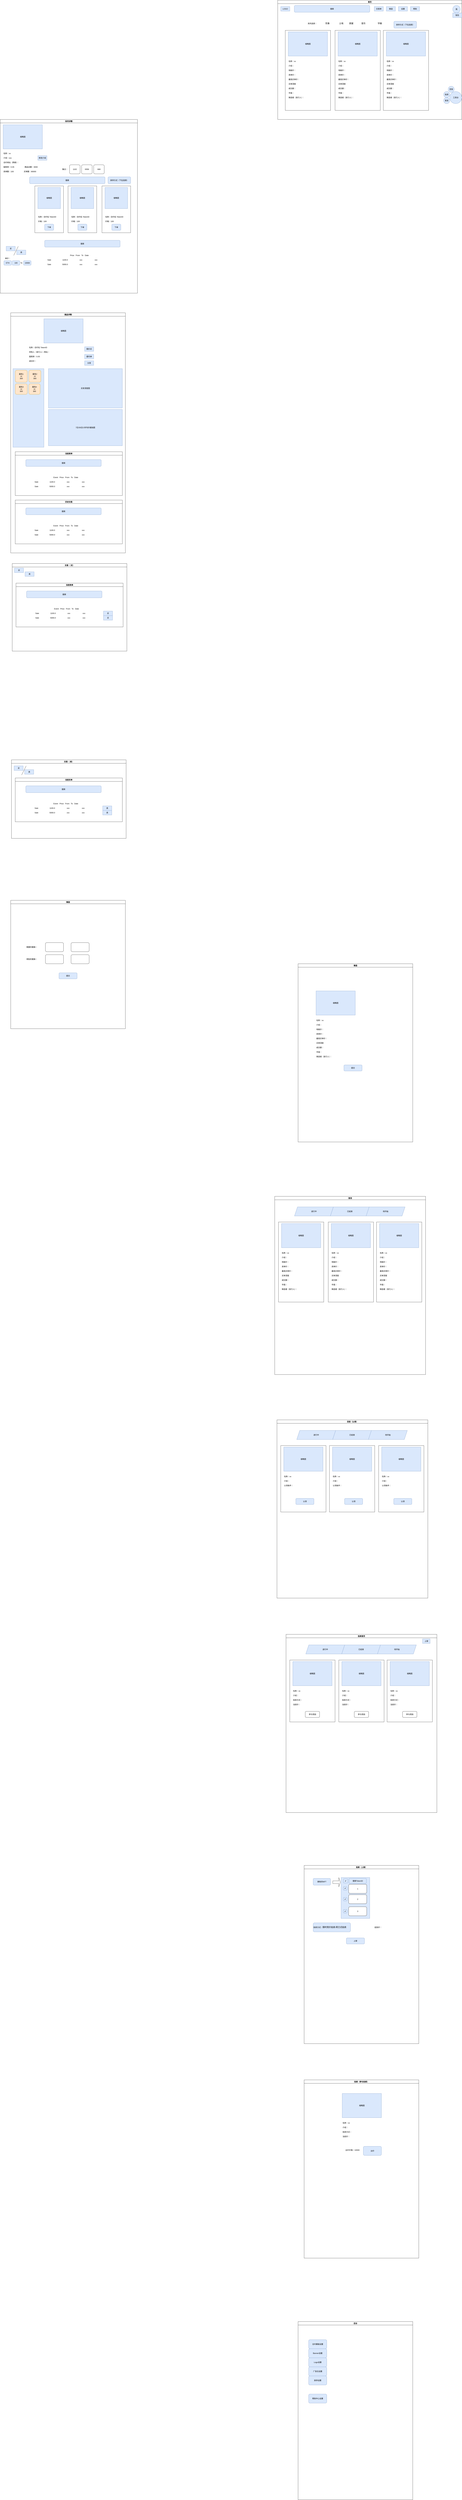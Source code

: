 <mxfile version="20.0.4" type="github">
  <diagram id="REW180NoGFZ-mmMNd1vn" name="Page-1">
    <mxGraphModel dx="1673" dy="925" grid="1" gridSize="10" guides="1" tooltips="1" connect="1" arrows="1" fold="1" page="1" pageScale="1" pageWidth="827" pageHeight="1169" math="0" shadow="0">
      <root>
        <mxCell id="0" />
        <mxCell id="1" parent="0" />
        <mxCell id="gjld3cbzGbYmKHsjepiV-26" value="首页" style="swimlane;startSize=23;" parent="1" vertex="1">
          <mxGeometry x="2000" y="100" width="1220" height="790" as="geometry" />
        </mxCell>
        <mxCell id="gjld3cbzGbYmKHsjepiV-27" value="搜索" style="rounded=1;whiteSpace=wrap;html=1;fillColor=#dae8fc;strokeColor=#6c8ebf;" parent="gjld3cbzGbYmKHsjepiV-26" vertex="1">
          <mxGeometry x="110" y="35" width="500" height="45" as="geometry" />
        </mxCell>
        <mxCell id="gjld3cbzGbYmKHsjepiV-28" value="LOGO" style="text;html=1;strokeColor=#6c8ebf;fillColor=#dae8fc;align=center;verticalAlign=middle;whiteSpace=wrap;rounded=0;" parent="gjld3cbzGbYmKHsjepiV-26" vertex="1">
          <mxGeometry x="20" y="42.5" width="60" height="30" as="geometry" />
        </mxCell>
        <mxCell id="gjld3cbzGbYmKHsjepiV-29" value="交易单" style="text;html=1;strokeColor=#6c8ebf;fillColor=#dae8fc;align=center;verticalAlign=middle;whiteSpace=wrap;rounded=0;" parent="gjld3cbzGbYmKHsjepiV-26" vertex="1">
          <mxGeometry x="640" y="42.5" width="60" height="30" as="geometry" />
        </mxCell>
        <mxCell id="gjld3cbzGbYmKHsjepiV-30" value="铸造" style="text;html=1;strokeColor=#6c8ebf;fillColor=#dae8fc;align=center;verticalAlign=middle;whiteSpace=wrap;rounded=0;" parent="gjld3cbzGbYmKHsjepiV-26" vertex="1">
          <mxGeometry x="720" y="42.5" width="60" height="30" as="geometry" />
        </mxCell>
        <mxCell id="gjld3cbzGbYmKHsjepiV-33" value="钱包" style="text;html=1;strokeColor=#6c8ebf;fillColor=#dae8fc;align=center;verticalAlign=middle;whiteSpace=wrap;rounded=0;" parent="gjld3cbzGbYmKHsjepiV-26" vertex="1">
          <mxGeometry x="1160" y="85" width="60" height="30" as="geometry" />
        </mxCell>
        <mxCell id="gjld3cbzGbYmKHsjepiV-34" value="系列选择：&amp;nbsp; &amp;nbsp; &amp;nbsp; &amp;nbsp; &amp;nbsp; &amp;nbsp; &amp;nbsp; &amp;nbsp; &amp;nbsp;&lt;span style=&quot;font-family: 等线; font-size: 10.5pt; background-color: initial;&quot;&gt;形象&amp;nbsp; &amp;nbsp; &amp;nbsp; &amp;nbsp; &amp;nbsp; &amp;nbsp; &amp;nbsp; &amp;nbsp; &amp;nbsp; 土地&amp;nbsp; &amp;nbsp; &amp;nbsp; &amp;nbsp; &amp;nbsp; &amp;nbsp;房屋&amp;nbsp; &amp;nbsp; &amp;nbsp; &amp;nbsp; &amp;nbsp; &amp;nbsp; &amp;nbsp; &amp;nbsp;音乐&amp;nbsp; &amp;nbsp; &amp;nbsp; &amp;nbsp; &amp;nbsp; &amp;nbsp; &amp;nbsp; &amp;nbsp; &amp;nbsp; &amp;nbsp; &amp;nbsp; &amp;nbsp;字画&lt;/span&gt;" style="text;html=1;strokeColor=none;fillColor=none;align=center;verticalAlign=middle;whiteSpace=wrap;rounded=0;" parent="gjld3cbzGbYmKHsjepiV-26" vertex="1">
          <mxGeometry x="120" y="140" width="650" height="30" as="geometry" />
        </mxCell>
        <mxCell id="gjld3cbzGbYmKHsjepiV-35" value="" style="rounded=0;whiteSpace=wrap;html=1;fontColor=#000000;" parent="gjld3cbzGbYmKHsjepiV-26" vertex="1">
          <mxGeometry x="50" y="200" width="300" height="530" as="geometry" />
        </mxCell>
        <mxCell id="gjld3cbzGbYmKHsjepiV-36" value="缩略图" style="rounded=0;whiteSpace=wrap;html=1;fillColor=#dae8fc;strokeColor=#6c8ebf;" parent="gjld3cbzGbYmKHsjepiV-26" vertex="1">
          <mxGeometry x="70" y="210" width="260" height="160" as="geometry" />
        </mxCell>
        <mxCell id="gjld3cbzGbYmKHsjepiV-37" value="名称：xx" style="text;html=1;strokeColor=none;fillColor=none;align=left;verticalAlign=middle;whiteSpace=wrap;rounded=0;fontColor=#000000;" parent="gjld3cbzGbYmKHsjepiV-26" vertex="1">
          <mxGeometry x="70" y="390" width="60" height="30" as="geometry" />
        </mxCell>
        <mxCell id="gjld3cbzGbYmKHsjepiV-38" value="&lt;span style=&quot;&quot;&gt;卖单价：&lt;/span&gt;" style="text;html=1;strokeColor=none;fillColor=none;align=left;verticalAlign=middle;whiteSpace=wrap;rounded=0;fontColor=#000000;" parent="gjld3cbzGbYmKHsjepiV-26" vertex="1">
          <mxGeometry x="70" y="480" width="60" height="30" as="geometry" />
        </mxCell>
        <mxCell id="gjld3cbzGbYmKHsjepiV-39" value="&lt;span style=&quot;&quot;&gt;地板价：&lt;/span&gt;" style="text;html=1;strokeColor=none;fillColor=none;align=left;verticalAlign=middle;whiteSpace=wrap;rounded=0;fontColor=#000000;" parent="gjld3cbzGbYmKHsjepiV-26" vertex="1">
          <mxGeometry x="70" y="450" width="60" height="30" as="geometry" />
        </mxCell>
        <mxCell id="gjld3cbzGbYmKHsjepiV-40" value="&lt;span style=&quot;&quot;&gt;最高买单价：&lt;/span&gt;" style="text;html=1;strokeColor=none;fillColor=none;align=left;verticalAlign=middle;whiteSpace=wrap;rounded=0;fontColor=#000000;" parent="gjld3cbzGbYmKHsjepiV-26" vertex="1">
          <mxGeometry x="70" y="510" width="80" height="30" as="geometry" />
        </mxCell>
        <mxCell id="gjld3cbzGbYmKHsjepiV-41" value="&lt;span style=&quot;&quot;&gt;介绍：&lt;/span&gt;" style="text;html=1;strokeColor=none;fillColor=none;align=left;verticalAlign=middle;whiteSpace=wrap;rounded=0;fontColor=#000000;" parent="gjld3cbzGbYmKHsjepiV-26" vertex="1">
          <mxGeometry x="70" y="420" width="80" height="30" as="geometry" />
        </mxCell>
        <mxCell id="gjld3cbzGbYmKHsjepiV-42" value="买单深度" style="text;html=1;strokeColor=none;fillColor=none;align=left;verticalAlign=middle;whiteSpace=wrap;rounded=0;fontColor=#000000;" parent="gjld3cbzGbYmKHsjepiV-26" vertex="1">
          <mxGeometry x="70" y="540" width="80" height="30" as="geometry" />
        </mxCell>
        <mxCell id="gjld3cbzGbYmKHsjepiV-43" value="成交额：" style="text;html=1;strokeColor=none;fillColor=none;align=left;verticalAlign=middle;whiteSpace=wrap;rounded=0;fontColor=#000000;" parent="gjld3cbzGbYmKHsjepiV-26" vertex="1">
          <mxGeometry x="70" y="570" width="80" height="30" as="geometry" />
        </mxCell>
        <mxCell id="gjld3cbzGbYmKHsjepiV-44" value="市值：" style="text;html=1;strokeColor=none;fillColor=none;align=left;verticalAlign=middle;whiteSpace=wrap;rounded=0;fontColor=#000000;" parent="gjld3cbzGbYmKHsjepiV-26" vertex="1">
          <mxGeometry x="70" y="600" width="80" height="30" as="geometry" />
        </mxCell>
        <mxCell id="gjld3cbzGbYmKHsjepiV-45" value="" style="rounded=0;whiteSpace=wrap;html=1;fontColor=#000000;" parent="gjld3cbzGbYmKHsjepiV-26" vertex="1">
          <mxGeometry x="380" y="200" width="300" height="530" as="geometry" />
        </mxCell>
        <mxCell id="gjld3cbzGbYmKHsjepiV-46" value="缩略图" style="rounded=0;whiteSpace=wrap;html=1;fillColor=#dae8fc;strokeColor=#6c8ebf;" parent="gjld3cbzGbYmKHsjepiV-26" vertex="1">
          <mxGeometry x="400" y="210" width="260" height="160" as="geometry" />
        </mxCell>
        <mxCell id="gjld3cbzGbYmKHsjepiV-47" value="名称：xx" style="text;html=1;strokeColor=none;fillColor=none;align=left;verticalAlign=middle;whiteSpace=wrap;rounded=0;fontColor=#000000;" parent="gjld3cbzGbYmKHsjepiV-26" vertex="1">
          <mxGeometry x="400" y="390" width="60" height="30" as="geometry" />
        </mxCell>
        <mxCell id="gjld3cbzGbYmKHsjepiV-48" value="&lt;span style=&quot;&quot;&gt;卖单价：&lt;/span&gt;" style="text;html=1;strokeColor=none;fillColor=none;align=left;verticalAlign=middle;whiteSpace=wrap;rounded=0;fontColor=#000000;" parent="gjld3cbzGbYmKHsjepiV-26" vertex="1">
          <mxGeometry x="400" y="480" width="60" height="30" as="geometry" />
        </mxCell>
        <mxCell id="gjld3cbzGbYmKHsjepiV-49" value="&lt;span style=&quot;&quot;&gt;地板价：&lt;/span&gt;" style="text;html=1;strokeColor=none;fillColor=none;align=left;verticalAlign=middle;whiteSpace=wrap;rounded=0;fontColor=#000000;" parent="gjld3cbzGbYmKHsjepiV-26" vertex="1">
          <mxGeometry x="400" y="450" width="60" height="30" as="geometry" />
        </mxCell>
        <mxCell id="gjld3cbzGbYmKHsjepiV-50" value="&lt;span style=&quot;&quot;&gt;最高买单价：&lt;/span&gt;" style="text;html=1;strokeColor=none;fillColor=none;align=left;verticalAlign=middle;whiteSpace=wrap;rounded=0;fontColor=#000000;" parent="gjld3cbzGbYmKHsjepiV-26" vertex="1">
          <mxGeometry x="400" y="510" width="80" height="30" as="geometry" />
        </mxCell>
        <mxCell id="gjld3cbzGbYmKHsjepiV-51" value="&lt;span style=&quot;&quot;&gt;介绍：&lt;/span&gt;" style="text;html=1;strokeColor=none;fillColor=none;align=left;verticalAlign=middle;whiteSpace=wrap;rounded=0;fontColor=#000000;" parent="gjld3cbzGbYmKHsjepiV-26" vertex="1">
          <mxGeometry x="400" y="420" width="80" height="30" as="geometry" />
        </mxCell>
        <mxCell id="gjld3cbzGbYmKHsjepiV-52" value="买单深度" style="text;html=1;strokeColor=none;fillColor=none;align=left;verticalAlign=middle;whiteSpace=wrap;rounded=0;fontColor=#000000;" parent="gjld3cbzGbYmKHsjepiV-26" vertex="1">
          <mxGeometry x="400" y="540" width="80" height="30" as="geometry" />
        </mxCell>
        <mxCell id="gjld3cbzGbYmKHsjepiV-53" value="成交额：" style="text;html=1;strokeColor=none;fillColor=none;align=left;verticalAlign=middle;whiteSpace=wrap;rounded=0;fontColor=#000000;" parent="gjld3cbzGbYmKHsjepiV-26" vertex="1">
          <mxGeometry x="400" y="570" width="80" height="30" as="geometry" />
        </mxCell>
        <mxCell id="gjld3cbzGbYmKHsjepiV-54" value="市值：" style="text;html=1;strokeColor=none;fillColor=none;align=left;verticalAlign=middle;whiteSpace=wrap;rounded=0;fontColor=#000000;" parent="gjld3cbzGbYmKHsjepiV-26" vertex="1">
          <mxGeometry x="400" y="600" width="80" height="30" as="geometry" />
        </mxCell>
        <mxCell id="gjld3cbzGbYmKHsjepiV-55" value="" style="rounded=0;whiteSpace=wrap;html=1;fontColor=#000000;" parent="gjld3cbzGbYmKHsjepiV-26" vertex="1">
          <mxGeometry x="700" y="200" width="300" height="530" as="geometry" />
        </mxCell>
        <mxCell id="gjld3cbzGbYmKHsjepiV-56" value="缩略图" style="rounded=0;whiteSpace=wrap;html=1;fillColor=#dae8fc;strokeColor=#6c8ebf;" parent="gjld3cbzGbYmKHsjepiV-26" vertex="1">
          <mxGeometry x="720" y="210" width="260" height="160" as="geometry" />
        </mxCell>
        <mxCell id="gjld3cbzGbYmKHsjepiV-57" value="名称：xx" style="text;html=1;strokeColor=none;fillColor=none;align=left;verticalAlign=middle;whiteSpace=wrap;rounded=0;fontColor=#000000;" parent="gjld3cbzGbYmKHsjepiV-26" vertex="1">
          <mxGeometry x="720" y="390" width="60" height="30" as="geometry" />
        </mxCell>
        <mxCell id="gjld3cbzGbYmKHsjepiV-58" value="&lt;span style=&quot;&quot;&gt;卖单价：&lt;/span&gt;" style="text;html=1;strokeColor=none;fillColor=none;align=left;verticalAlign=middle;whiteSpace=wrap;rounded=0;fontColor=#000000;" parent="gjld3cbzGbYmKHsjepiV-26" vertex="1">
          <mxGeometry x="720" y="480" width="60" height="30" as="geometry" />
        </mxCell>
        <mxCell id="gjld3cbzGbYmKHsjepiV-59" value="&lt;span style=&quot;&quot;&gt;地板价：&lt;/span&gt;" style="text;html=1;strokeColor=none;fillColor=none;align=left;verticalAlign=middle;whiteSpace=wrap;rounded=0;fontColor=#000000;" parent="gjld3cbzGbYmKHsjepiV-26" vertex="1">
          <mxGeometry x="720" y="450" width="60" height="30" as="geometry" />
        </mxCell>
        <mxCell id="gjld3cbzGbYmKHsjepiV-60" value="&lt;span style=&quot;&quot;&gt;最高买单价：&lt;/span&gt;" style="text;html=1;strokeColor=none;fillColor=none;align=left;verticalAlign=middle;whiteSpace=wrap;rounded=0;fontColor=#000000;" parent="gjld3cbzGbYmKHsjepiV-26" vertex="1">
          <mxGeometry x="720" y="510" width="80" height="30" as="geometry" />
        </mxCell>
        <mxCell id="gjld3cbzGbYmKHsjepiV-61" value="&lt;span style=&quot;&quot;&gt;介绍：&lt;/span&gt;" style="text;html=1;strokeColor=none;fillColor=none;align=left;verticalAlign=middle;whiteSpace=wrap;rounded=0;fontColor=#000000;" parent="gjld3cbzGbYmKHsjepiV-26" vertex="1">
          <mxGeometry x="720" y="420" width="80" height="30" as="geometry" />
        </mxCell>
        <mxCell id="gjld3cbzGbYmKHsjepiV-62" value="买单深度" style="text;html=1;strokeColor=none;fillColor=none;align=left;verticalAlign=middle;whiteSpace=wrap;rounded=0;fontColor=#000000;" parent="gjld3cbzGbYmKHsjepiV-26" vertex="1">
          <mxGeometry x="720" y="540" width="80" height="30" as="geometry" />
        </mxCell>
        <mxCell id="gjld3cbzGbYmKHsjepiV-63" value="成交额：" style="text;html=1;strokeColor=none;fillColor=none;align=left;verticalAlign=middle;whiteSpace=wrap;rounded=0;fontColor=#000000;" parent="gjld3cbzGbYmKHsjepiV-26" vertex="1">
          <mxGeometry x="720" y="570" width="80" height="30" as="geometry" />
        </mxCell>
        <mxCell id="gjld3cbzGbYmKHsjepiV-64" value="市值：" style="text;html=1;strokeColor=none;fillColor=none;align=left;verticalAlign=middle;whiteSpace=wrap;rounded=0;fontColor=#000000;" parent="gjld3cbzGbYmKHsjepiV-26" vertex="1">
          <mxGeometry x="720" y="600" width="80" height="30" as="geometry" />
        </mxCell>
        <mxCell id="gjld3cbzGbYmKHsjepiV-65" value="铸造者（发行人）：" style="text;html=1;strokeColor=none;fillColor=none;align=left;verticalAlign=middle;whiteSpace=wrap;rounded=0;fontColor=#000000;" parent="gjld3cbzGbYmKHsjepiV-26" vertex="1">
          <mxGeometry x="720" y="630" width="110" height="30" as="geometry" />
        </mxCell>
        <mxCell id="gjld3cbzGbYmKHsjepiV-66" value="排序方式（下拉选择）" style="rounded=1;whiteSpace=wrap;html=1;fillColor=#dae8fc;strokeColor=#6c8ebf;" parent="gjld3cbzGbYmKHsjepiV-26" vertex="1">
          <mxGeometry x="770" y="140" width="150" height="45" as="geometry" />
        </mxCell>
        <mxCell id="gjld3cbzGbYmKHsjepiV-67" value="铸造者（发行人）：" style="text;html=1;strokeColor=none;fillColor=none;align=left;verticalAlign=middle;whiteSpace=wrap;rounded=0;fontColor=#000000;" parent="gjld3cbzGbYmKHsjepiV-26" vertex="1">
          <mxGeometry x="400" y="630" width="110" height="30" as="geometry" />
        </mxCell>
        <mxCell id="gjld3cbzGbYmKHsjepiV-68" value="铸造者（发行人）：" style="text;html=1;strokeColor=none;fillColor=none;align=left;verticalAlign=middle;whiteSpace=wrap;rounded=0;fontColor=#000000;" parent="gjld3cbzGbYmKHsjepiV-26" vertex="1">
          <mxGeometry x="70" y="630" width="110" height="30" as="geometry" />
        </mxCell>
        <mxCell id="gjld3cbzGbYmKHsjepiV-69" value="设置" style="text;html=1;strokeColor=#6c8ebf;fillColor=#dae8fc;align=center;verticalAlign=middle;whiteSpace=wrap;rounded=0;" parent="gjld3cbzGbYmKHsjepiV-26" vertex="1">
          <mxGeometry x="800" y="42.5" width="60" height="30" as="geometry" />
        </mxCell>
        <mxCell id="gjld3cbzGbYmKHsjepiV-70" value="帮助" style="text;html=1;strokeColor=#6c8ebf;fillColor=#dae8fc;align=center;verticalAlign=middle;whiteSpace=wrap;rounded=0;" parent="gjld3cbzGbYmKHsjepiV-26" vertex="1">
          <mxGeometry x="880" y="42.5" width="60" height="30" as="geometry" />
        </mxCell>
        <mxCell id="n3707ELWsgWbR277SPKF-1" value="工具台" style="ellipse;whiteSpace=wrap;html=1;aspect=fixed;fillColor=#dae8fc;strokeColor=#6c8ebf;" parent="gjld3cbzGbYmKHsjepiV-26" vertex="1">
          <mxGeometry x="1140" y="605" width="80" height="80" as="geometry" />
        </mxCell>
        <mxCell id="n3707ELWsgWbR277SPKF-2" value="空投" style="ellipse;whiteSpace=wrap;html=1;aspect=fixed;fillColor=#dae8fc;strokeColor=#6c8ebf;" parent="gjld3cbzGbYmKHsjepiV-26" vertex="1">
          <mxGeometry x="1130" y="570" width="40" height="40" as="geometry" />
        </mxCell>
        <mxCell id="n3707ELWsgWbR277SPKF-3" value="拍卖" style="ellipse;whiteSpace=wrap;html=1;aspect=fixed;fillColor=#dae8fc;strokeColor=#6c8ebf;" parent="gjld3cbzGbYmKHsjepiV-26" vertex="1">
          <mxGeometry x="1100" y="605" width="40" height="40" as="geometry" />
        </mxCell>
        <mxCell id="n3707ELWsgWbR277SPKF-4" value="首发" style="ellipse;whiteSpace=wrap;html=1;aspect=fixed;fillColor=#dae8fc;strokeColor=#6c8ebf;" parent="gjld3cbzGbYmKHsjepiV-26" vertex="1">
          <mxGeometry x="1100" y="645" width="40" height="40" as="geometry" />
        </mxCell>
        <mxCell id="n3707ELWsgWbR277SPKF-6" value="我" style="ellipse;whiteSpace=wrap;html=1;aspect=fixed;fillColor=#dae8fc;strokeColor=#6c8ebf;" parent="gjld3cbzGbYmKHsjepiV-26" vertex="1">
          <mxGeometry x="1160" y="35" width="50" height="50" as="geometry" />
        </mxCell>
        <mxCell id="gjld3cbzGbYmKHsjepiV-71" value="系列详情" style="swimlane;fontColor=#000000;" parent="1" vertex="1">
          <mxGeometry x="160" y="890" width="910" height="1150" as="geometry" />
        </mxCell>
        <mxCell id="gjld3cbzGbYmKHsjepiV-72" value="缩略图" style="rounded=0;whiteSpace=wrap;html=1;fillColor=#dae8fc;strokeColor=#6c8ebf;" parent="gjld3cbzGbYmKHsjepiV-71" vertex="1">
          <mxGeometry x="20" y="35" width="260" height="160" as="geometry" />
        </mxCell>
        <mxCell id="gjld3cbzGbYmKHsjepiV-73" value="名称：xx" style="text;html=1;strokeColor=none;fillColor=none;align=left;verticalAlign=middle;whiteSpace=wrap;rounded=0;fontColor=#000000;" parent="gjld3cbzGbYmKHsjepiV-71" vertex="1">
          <mxGeometry x="20" y="210" width="60" height="30" as="geometry" />
        </mxCell>
        <mxCell id="gjld3cbzGbYmKHsjepiV-74" value="&lt;span style=&quot;&quot;&gt;卖单数：100&lt;/span&gt;" style="text;html=1;strokeColor=none;fillColor=none;align=left;verticalAlign=middle;whiteSpace=wrap;rounded=0;fontColor=#000000;" parent="gjld3cbzGbYmKHsjepiV-71" vertex="1">
          <mxGeometry x="20" y="330" width="100" height="30" as="geometry" />
        </mxCell>
        <mxCell id="gjld3cbzGbYmKHsjepiV-75" value="&lt;span style=&quot;&quot;&gt;商品总数：3000&lt;/span&gt;" style="text;html=1;strokeColor=none;fillColor=none;align=left;verticalAlign=middle;whiteSpace=wrap;rounded=0;fontColor=#000000;" parent="gjld3cbzGbYmKHsjepiV-71" vertex="1">
          <mxGeometry x="160" y="300" width="90" height="30" as="geometry" />
        </mxCell>
        <mxCell id="gjld3cbzGbYmKHsjepiV-76" value="&lt;span style=&quot;&quot;&gt;介绍：xxx&lt;/span&gt;" style="text;html=1;strokeColor=none;fillColor=none;align=left;verticalAlign=middle;whiteSpace=wrap;rounded=0;fontColor=#000000;" parent="gjld3cbzGbYmKHsjepiV-71" vertex="1">
          <mxGeometry x="20" y="240" width="80" height="30" as="geometry" />
        </mxCell>
        <mxCell id="gjld3cbzGbYmKHsjepiV-77" value="修改介绍" style="text;html=1;strokeColor=#6c8ebf;fillColor=#dae8fc;align=center;verticalAlign=middle;whiteSpace=wrap;rounded=0;" parent="gjld3cbzGbYmKHsjepiV-71" vertex="1">
          <mxGeometry x="250" y="240" width="60" height="30" as="geometry" />
        </mxCell>
        <mxCell id="gjld3cbzGbYmKHsjepiV-78" value="合约地址（网络）：" style="text;html=1;strokeColor=none;fillColor=none;align=left;verticalAlign=middle;whiteSpace=wrap;rounded=0;fontColor=#000000;" parent="gjld3cbzGbYmKHsjepiV-71" vertex="1">
          <mxGeometry x="20" y="270" width="130" height="30" as="geometry" />
        </mxCell>
        <mxCell id="gjld3cbzGbYmKHsjepiV-79" value="版税率：0.05" style="text;html=1;strokeColor=none;fillColor=none;align=left;verticalAlign=middle;whiteSpace=wrap;rounded=0;fontColor=#000000;" parent="gjld3cbzGbYmKHsjepiV-71" vertex="1">
          <mxGeometry x="20" y="300" width="80" height="30" as="geometry" />
        </mxCell>
        <mxCell id="gjld3cbzGbYmKHsjepiV-80" value="&lt;span style=&quot;&quot;&gt;买单数：80000&lt;/span&gt;" style="text;html=1;strokeColor=none;fillColor=none;align=left;verticalAlign=middle;whiteSpace=wrap;rounded=0;fontColor=#000000;" parent="gjld3cbzGbYmKHsjepiV-71" vertex="1">
          <mxGeometry x="155" y="330" width="100" height="30" as="geometry" />
        </mxCell>
        <mxCell id="gjld3cbzGbYmKHsjepiV-81" value="" style="rounded=0;whiteSpace=wrap;html=1;fontColor=#000000;" parent="gjld3cbzGbYmKHsjepiV-71" vertex="1">
          <mxGeometry x="230" y="440" width="190" height="310" as="geometry" />
        </mxCell>
        <mxCell id="gjld3cbzGbYmKHsjepiV-82" value="缩略图" style="rounded=0;whiteSpace=wrap;html=1;fillColor=#dae8fc;strokeColor=#6c8ebf;" parent="gjld3cbzGbYmKHsjepiV-71" vertex="1">
          <mxGeometry x="250" y="450" width="150" height="140" as="geometry" />
        </mxCell>
        <mxCell id="gjld3cbzGbYmKHsjepiV-83" value="名称：合约名 TokenID" style="text;html=1;strokeColor=none;fillColor=none;align=left;verticalAlign=middle;whiteSpace=wrap;rounded=0;fontColor=#000000;" parent="gjld3cbzGbYmKHsjepiV-71" vertex="1">
          <mxGeometry x="250" y="630" width="150" height="30" as="geometry" />
        </mxCell>
        <mxCell id="gjld3cbzGbYmKHsjepiV-84" value="价格：100" style="text;html=1;strokeColor=none;fillColor=none;align=left;verticalAlign=middle;whiteSpace=wrap;rounded=0;fontColor=#000000;" parent="gjld3cbzGbYmKHsjepiV-71" vertex="1">
          <mxGeometry x="250" y="660" width="100" height="30" as="geometry" />
        </mxCell>
        <mxCell id="gjld3cbzGbYmKHsjepiV-85" value="集合：" style="text;html=1;strokeColor=none;fillColor=none;align=left;verticalAlign=middle;whiteSpace=wrap;rounded=0;fontColor=#000000;" parent="gjld3cbzGbYmKHsjepiV-71" vertex="1">
          <mxGeometry x="410" y="315" width="40" height="30" as="geometry" />
        </mxCell>
        <mxCell id="gjld3cbzGbYmKHsjepiV-86" value="搜索" style="rounded=1;whiteSpace=wrap;html=1;fillColor=#dae8fc;strokeColor=#6c8ebf;" parent="gjld3cbzGbYmKHsjepiV-71" vertex="1">
          <mxGeometry x="195" y="380" width="500" height="45" as="geometry" />
        </mxCell>
        <mxCell id="gjld3cbzGbYmKHsjepiV-87" value="排序方式（下拉选择）" style="rounded=1;whiteSpace=wrap;html=1;fillColor=#dae8fc;strokeColor=#6c8ebf;" parent="gjld3cbzGbYmKHsjepiV-71" vertex="1">
          <mxGeometry x="715" y="380" width="150" height="45" as="geometry" />
        </mxCell>
        <mxCell id="gjld3cbzGbYmKHsjepiV-88" value="100" style="rounded=1;whiteSpace=wrap;html=1;fillColor=#dae8fc;strokeColor=#6c8ebf;" parent="gjld3cbzGbYmKHsjepiV-71" vertex="1">
          <mxGeometry x="80" y="935" width="50" height="30" as="geometry" />
        </mxCell>
        <mxCell id="gjld3cbzGbYmKHsjepiV-89" value="单价：" style="text;html=1;align=center;verticalAlign=middle;resizable=0;points=[];autosize=1;strokeColor=none;fillColor=none;fontColor=#000000;" parent="gjld3cbzGbYmKHsjepiV-71" vertex="1">
          <mxGeometry x="20" y="905" width="60" height="30" as="geometry" />
        </mxCell>
        <mxCell id="gjld3cbzGbYmKHsjepiV-90" value="10000" style="rounded=1;whiteSpace=wrap;html=1;fillColor=#dae8fc;strokeColor=#6c8ebf;" parent="gjld3cbzGbYmKHsjepiV-71" vertex="1">
          <mxGeometry x="155" y="935" width="50" height="30" as="geometry" />
        </mxCell>
        <mxCell id="gjld3cbzGbYmKHsjepiV-91" value="To" style="text;html=1;align=center;verticalAlign=middle;resizable=0;points=[];autosize=1;strokeColor=none;fillColor=none;fontColor=#000000;" parent="gjld3cbzGbYmKHsjepiV-71" vertex="1">
          <mxGeometry x="120" y="935" width="40" height="30" as="geometry" />
        </mxCell>
        <mxCell id="gjld3cbzGbYmKHsjepiV-92" value="买" style="text;html=1;strokeColor=#6c8ebf;fillColor=#dae8fc;align=center;verticalAlign=middle;whiteSpace=wrap;rounded=0;" parent="gjld3cbzGbYmKHsjepiV-71" vertex="1">
          <mxGeometry x="40" y="840" width="60" height="30" as="geometry" />
        </mxCell>
        <mxCell id="gjld3cbzGbYmKHsjepiV-93" value="卖" style="text;html=1;strokeColor=#6c8ebf;fillColor=#dae8fc;align=center;verticalAlign=middle;whiteSpace=wrap;rounded=0;" parent="gjld3cbzGbYmKHsjepiV-71" vertex="1">
          <mxGeometry x="110" y="865" width="60" height="30" as="geometry" />
        </mxCell>
        <mxCell id="gjld3cbzGbYmKHsjepiV-94" value="ETH" style="rounded=1;whiteSpace=wrap;html=1;fillColor=#dae8fc;strokeColor=#6c8ebf;" parent="gjld3cbzGbYmKHsjepiV-71" vertex="1">
          <mxGeometry x="25" y="935" width="50" height="30" as="geometry" />
        </mxCell>
        <mxCell id="gjld3cbzGbYmKHsjepiV-95" value="" style="endArrow=none;html=1;rounded=0;fontColor=#000000;" parent="gjld3cbzGbYmKHsjepiV-71" edge="1">
          <mxGeometry width="50" height="50" relative="1" as="geometry">
            <mxPoint x="90" y="900" as="sourcePoint" />
            <mxPoint x="120" y="840" as="targetPoint" />
          </mxGeometry>
        </mxCell>
        <mxCell id="n3707ELWsgWbR277SPKF-7" value="1102" style="rounded=1;whiteSpace=wrap;html=1;" parent="gjld3cbzGbYmKHsjepiV-71" vertex="1">
          <mxGeometry x="460" y="300" width="70" height="60" as="geometry" />
        </mxCell>
        <mxCell id="n3707ELWsgWbR277SPKF-8" value="0058" style="rounded=1;whiteSpace=wrap;html=1;" parent="gjld3cbzGbYmKHsjepiV-71" vertex="1">
          <mxGeometry x="540" y="300" width="70" height="60" as="geometry" />
        </mxCell>
        <mxCell id="n3707ELWsgWbR277SPKF-9" value="668" style="rounded=1;whiteSpace=wrap;html=1;" parent="gjld3cbzGbYmKHsjepiV-71" vertex="1">
          <mxGeometry x="620" y="300" width="70" height="60" as="geometry" />
        </mxCell>
        <mxCell id="n3707ELWsgWbR277SPKF-10" value="下单" style="rounded=1;whiteSpace=wrap;html=1;fillColor=#dae8fc;strokeColor=#6c8ebf;" parent="gjld3cbzGbYmKHsjepiV-71" vertex="1">
          <mxGeometry x="295" y="693" width="60" height="41" as="geometry" />
        </mxCell>
        <mxCell id="n3707ELWsgWbR277SPKF-11" value="" style="rounded=0;whiteSpace=wrap;html=1;fontColor=#000000;" parent="gjld3cbzGbYmKHsjepiV-71" vertex="1">
          <mxGeometry x="450" y="440" width="190" height="310" as="geometry" />
        </mxCell>
        <mxCell id="n3707ELWsgWbR277SPKF-12" value="缩略图" style="rounded=0;whiteSpace=wrap;html=1;fillColor=#dae8fc;strokeColor=#6c8ebf;" parent="gjld3cbzGbYmKHsjepiV-71" vertex="1">
          <mxGeometry x="470" y="450" width="150" height="140" as="geometry" />
        </mxCell>
        <mxCell id="n3707ELWsgWbR277SPKF-13" value="名称：合约名 TokenID" style="text;html=1;strokeColor=none;fillColor=none;align=left;verticalAlign=middle;whiteSpace=wrap;rounded=0;fontColor=#000000;" parent="gjld3cbzGbYmKHsjepiV-71" vertex="1">
          <mxGeometry x="470" y="630" width="150" height="30" as="geometry" />
        </mxCell>
        <mxCell id="n3707ELWsgWbR277SPKF-14" value="价格：100" style="text;html=1;strokeColor=none;fillColor=none;align=left;verticalAlign=middle;whiteSpace=wrap;rounded=0;fontColor=#000000;" parent="gjld3cbzGbYmKHsjepiV-71" vertex="1">
          <mxGeometry x="470" y="660" width="100" height="30" as="geometry" />
        </mxCell>
        <mxCell id="n3707ELWsgWbR277SPKF-15" value="下单" style="rounded=1;whiteSpace=wrap;html=1;fillColor=#dae8fc;strokeColor=#6c8ebf;" parent="gjld3cbzGbYmKHsjepiV-71" vertex="1">
          <mxGeometry x="515" y="693" width="60" height="41" as="geometry" />
        </mxCell>
        <mxCell id="n3707ELWsgWbR277SPKF-16" value="" style="rounded=0;whiteSpace=wrap;html=1;fontColor=#000000;" parent="gjld3cbzGbYmKHsjepiV-71" vertex="1">
          <mxGeometry x="675" y="440" width="190" height="310" as="geometry" />
        </mxCell>
        <mxCell id="n3707ELWsgWbR277SPKF-17" value="缩略图" style="rounded=0;whiteSpace=wrap;html=1;fillColor=#dae8fc;strokeColor=#6c8ebf;" parent="gjld3cbzGbYmKHsjepiV-71" vertex="1">
          <mxGeometry x="695" y="450" width="150" height="140" as="geometry" />
        </mxCell>
        <mxCell id="n3707ELWsgWbR277SPKF-18" value="名称：合约名 TokenID" style="text;html=1;strokeColor=none;fillColor=none;align=left;verticalAlign=middle;whiteSpace=wrap;rounded=0;fontColor=#000000;" parent="gjld3cbzGbYmKHsjepiV-71" vertex="1">
          <mxGeometry x="695" y="630" width="150" height="30" as="geometry" />
        </mxCell>
        <mxCell id="n3707ELWsgWbR277SPKF-19" value="价格：100" style="text;html=1;strokeColor=none;fillColor=none;align=left;verticalAlign=middle;whiteSpace=wrap;rounded=0;fontColor=#000000;" parent="gjld3cbzGbYmKHsjepiV-71" vertex="1">
          <mxGeometry x="695" y="660" width="100" height="30" as="geometry" />
        </mxCell>
        <mxCell id="n3707ELWsgWbR277SPKF-20" value="下单" style="rounded=1;whiteSpace=wrap;html=1;fillColor=#dae8fc;strokeColor=#6c8ebf;" parent="gjld3cbzGbYmKHsjepiV-71" vertex="1">
          <mxGeometry x="740" y="693" width="60" height="41" as="geometry" />
        </mxCell>
        <mxCell id="PgNdC1kwqudMcqHUg_7e-1" value="搜索" style="rounded=1;whiteSpace=wrap;html=1;fillColor=#dae8fc;strokeColor=#6c8ebf;" parent="gjld3cbzGbYmKHsjepiV-71" vertex="1">
          <mxGeometry x="295" y="800" width="500" height="45" as="geometry" />
        </mxCell>
        <mxCell id="PgNdC1kwqudMcqHUg_7e-2" value="&lt;span style=&quot;white-space: pre;&quot;&gt; &lt;span style=&quot;white-space: pre;&quot;&gt; &lt;/span&gt;&lt;/span&gt;&lt;span style=&quot;white-space: pre;&quot;&gt; &lt;/span&gt;Price&lt;span style=&quot;white-space: pre;&quot;&gt; &lt;span style=&quot;white-space: pre;&quot;&gt; &lt;/span&gt;&lt;/span&gt;&lt;span style=&quot;white-space: pre;&quot;&gt; &lt;/span&gt;From&lt;span style=&quot;white-space: pre;&quot;&gt; &lt;span style=&quot;white-space: pre;&quot;&gt; &lt;/span&gt;&lt;/span&gt;&lt;span style=&quot;white-space: pre;&quot;&gt; &lt;/span&gt;To&lt;span style=&quot;white-space: pre;&quot;&gt; &lt;/span&gt;&lt;span style=&quot;white-space: pre;&quot;&gt; &lt;span style=&quot;white-space: pre;&quot;&gt; &lt;/span&gt;&lt;/span&gt;Date" style="text;html=1;strokeColor=none;fillColor=none;align=center;verticalAlign=middle;whiteSpace=wrap;rounded=0;fontColor=#000000;" parent="gjld3cbzGbYmKHsjepiV-71" vertex="1">
          <mxGeometry x="245" y="880" width="550" height="40" as="geometry" />
        </mxCell>
        <mxCell id="PgNdC1kwqudMcqHUg_7e-3" value="Sale" style="text;html=1;align=center;verticalAlign=middle;resizable=0;points=[];autosize=1;strokeColor=none;fillColor=none;fontColor=#000000;" parent="gjld3cbzGbYmKHsjepiV-71" vertex="1">
          <mxGeometry x="300" y="915" width="50" height="30" as="geometry" />
        </mxCell>
        <mxCell id="PgNdC1kwqudMcqHUg_7e-4" value="1100.0" style="text;html=1;align=center;verticalAlign=middle;resizable=0;points=[];autosize=1;strokeColor=none;fillColor=none;fontColor=#000000;" parent="gjld3cbzGbYmKHsjepiV-71" vertex="1">
          <mxGeometry x="400" y="915" width="60" height="30" as="geometry" />
        </mxCell>
        <mxCell id="PgNdC1kwqudMcqHUg_7e-5" value="xxx" style="text;html=1;align=center;verticalAlign=middle;resizable=0;points=[];autosize=1;strokeColor=none;fillColor=none;fontColor=#000000;" parent="gjld3cbzGbYmKHsjepiV-71" vertex="1">
          <mxGeometry x="515" y="915" width="40" height="30" as="geometry" />
        </mxCell>
        <mxCell id="PgNdC1kwqudMcqHUg_7e-6" value="xxx" style="text;html=1;align=center;verticalAlign=middle;resizable=0;points=[];autosize=1;strokeColor=none;fillColor=none;fontColor=#000000;" parent="gjld3cbzGbYmKHsjepiV-71" vertex="1">
          <mxGeometry x="615" y="915" width="40" height="30" as="geometry" />
        </mxCell>
        <mxCell id="PgNdC1kwqudMcqHUg_7e-7" value="Sale" style="text;html=1;align=center;verticalAlign=middle;resizable=0;points=[];autosize=1;strokeColor=none;fillColor=none;fontColor=#000000;" parent="gjld3cbzGbYmKHsjepiV-71" vertex="1">
          <mxGeometry x="300" y="945" width="50" height="30" as="geometry" />
        </mxCell>
        <mxCell id="PgNdC1kwqudMcqHUg_7e-8" value="5000.0" style="text;html=1;align=center;verticalAlign=middle;resizable=0;points=[];autosize=1;strokeColor=none;fillColor=none;fontColor=#000000;" parent="gjld3cbzGbYmKHsjepiV-71" vertex="1">
          <mxGeometry x="400" y="945" width="60" height="30" as="geometry" />
        </mxCell>
        <mxCell id="PgNdC1kwqudMcqHUg_7e-9" value="xxx" style="text;html=1;align=center;verticalAlign=middle;resizable=0;points=[];autosize=1;strokeColor=none;fillColor=none;fontColor=#000000;" parent="gjld3cbzGbYmKHsjepiV-71" vertex="1">
          <mxGeometry x="515" y="945" width="40" height="30" as="geometry" />
        </mxCell>
        <mxCell id="PgNdC1kwqudMcqHUg_7e-10" value="xxx" style="text;html=1;align=center;verticalAlign=middle;resizable=0;points=[];autosize=1;strokeColor=none;fillColor=none;fontColor=#000000;" parent="gjld3cbzGbYmKHsjepiV-71" vertex="1">
          <mxGeometry x="615" y="945" width="40" height="30" as="geometry" />
        </mxCell>
        <mxCell id="gjld3cbzGbYmKHsjepiV-104" value="商品详情" style="swimlane;fontColor=#000000;" parent="1" vertex="1">
          <mxGeometry x="230" y="2170" width="760" height="1590" as="geometry" />
        </mxCell>
        <mxCell id="gjld3cbzGbYmKHsjepiV-105" value="缩略图" style="rounded=0;whiteSpace=wrap;html=1;fillColor=#dae8fc;strokeColor=#6c8ebf;" parent="gjld3cbzGbYmKHsjepiV-104" vertex="1">
          <mxGeometry x="220" y="40" width="260" height="160" as="geometry" />
        </mxCell>
        <mxCell id="gjld3cbzGbYmKHsjepiV-106" value="&lt;span style=&quot;&quot;&gt;成交价：&lt;/span&gt;" style="text;html=1;strokeColor=none;fillColor=none;align=left;verticalAlign=middle;whiteSpace=wrap;rounded=0;fontColor=#000000;" parent="gjld3cbzGbYmKHsjepiV-104" vertex="1">
          <mxGeometry x="120" y="305" width="100" height="30" as="geometry" />
        </mxCell>
        <mxCell id="gjld3cbzGbYmKHsjepiV-107" value="&lt;span style=&quot;&quot;&gt;持有人（发行人）/地址：&lt;/span&gt;" style="text;html=1;strokeColor=none;fillColor=none;align=left;verticalAlign=middle;whiteSpace=wrap;rounded=0;fontColor=#000000;" parent="gjld3cbzGbYmKHsjepiV-104" vertex="1">
          <mxGeometry x="120" y="245" width="140" height="30" as="geometry" />
        </mxCell>
        <mxCell id="gjld3cbzGbYmKHsjepiV-108" value="版税率：0.05" style="text;html=1;strokeColor=none;fillColor=none;align=left;verticalAlign=middle;whiteSpace=wrap;rounded=0;fontColor=#000000;" parent="gjld3cbzGbYmKHsjepiV-104" vertex="1">
          <mxGeometry x="120" y="275" width="80" height="30" as="geometry" />
        </mxCell>
        <mxCell id="gjld3cbzGbYmKHsjepiV-109" value="名称：合约名 TokenID" style="text;html=1;strokeColor=none;fillColor=none;align=left;verticalAlign=middle;whiteSpace=wrap;rounded=0;fontColor=#000000;" parent="gjld3cbzGbYmKHsjepiV-104" vertex="1">
          <mxGeometry x="120" y="215" width="150" height="30" as="geometry" />
        </mxCell>
        <mxCell id="gjld3cbzGbYmKHsjepiV-110" value="买卖深度图" style="rounded=0;whiteSpace=wrap;html=1;fillColor=#dae8fc;strokeColor=#6c8ebf;" parent="gjld3cbzGbYmKHsjepiV-104" vertex="1">
          <mxGeometry x="250" y="370" width="490" height="260" as="geometry" />
        </mxCell>
        <mxCell id="gjld3cbzGbYmKHsjepiV-112" value="限价买" style="text;html=1;strokeColor=#6c8ebf;fillColor=#dae8fc;align=center;verticalAlign=middle;whiteSpace=wrap;rounded=0;" parent="gjld3cbzGbYmKHsjepiV-104" vertex="1">
          <mxGeometry x="490" y="225" width="60" height="30" as="geometry" />
        </mxCell>
        <mxCell id="gjld3cbzGbYmKHsjepiV-113" value="" style="rounded=0;whiteSpace=wrap;html=1;fillColor=#dae8fc;strokeColor=#6c8ebf;" parent="gjld3cbzGbYmKHsjepiV-104" vertex="1">
          <mxGeometry x="15" y="370" width="205" height="520" as="geometry" />
        </mxCell>
        <mxCell id="gjld3cbzGbYmKHsjepiV-114" value="属性1&lt;br&gt;xx&lt;br&gt;300" style="rounded=1;whiteSpace=wrap;html=1;fillColor=#ffe6cc;strokeColor=#d79b00;" parent="gjld3cbzGbYmKHsjepiV-104" vertex="1">
          <mxGeometry x="30" y="380" width="80" height="80" as="geometry" />
        </mxCell>
        <mxCell id="gjld3cbzGbYmKHsjepiV-115" value="属性2&lt;br&gt;xx&lt;br&gt;300" style="rounded=1;whiteSpace=wrap;html=1;fillColor=#ffe6cc;strokeColor=#d79b00;" parent="gjld3cbzGbYmKHsjepiV-104" vertex="1">
          <mxGeometry x="120" y="380" width="80" height="80" as="geometry" />
        </mxCell>
        <mxCell id="gjld3cbzGbYmKHsjepiV-116" value="属性3&lt;br&gt;xx&lt;br&gt;300" style="rounded=1;whiteSpace=wrap;html=1;fillColor=#ffe6cc;strokeColor=#d79b00;" parent="gjld3cbzGbYmKHsjepiV-104" vertex="1">
          <mxGeometry x="30" y="470" width="80" height="70" as="geometry" />
        </mxCell>
        <mxCell id="gjld3cbzGbYmKHsjepiV-117" value="属性4&lt;br&gt;xx&lt;br&gt;300" style="rounded=1;whiteSpace=wrap;html=1;fillColor=#ffe6cc;strokeColor=#d79b00;" parent="gjld3cbzGbYmKHsjepiV-104" vertex="1">
          <mxGeometry x="120" y="470" width="75" height="70" as="geometry" />
        </mxCell>
        <mxCell id="gjld3cbzGbYmKHsjepiV-118" value="7日/30日/1年均价蜡烛图" style="rounded=0;whiteSpace=wrap;html=1;fillColor=#dae8fc;strokeColor=#6c8ebf;" parent="gjld3cbzGbYmKHsjepiV-104" vertex="1">
          <mxGeometry x="250" y="640" width="490" height="240" as="geometry" />
        </mxCell>
        <mxCell id="PgNdC1kwqudMcqHUg_7e-11" value="委托单" style="text;html=1;strokeColor=#6c8ebf;fillColor=#dae8fc;align=center;verticalAlign=middle;whiteSpace=wrap;rounded=0;" parent="gjld3cbzGbYmKHsjepiV-104" vertex="1">
          <mxGeometry x="490" y="275" width="60" height="30" as="geometry" />
        </mxCell>
        <mxCell id="PgNdC1kwqudMcqHUg_7e-12" value="分享" style="text;html=1;strokeColor=#6c8ebf;fillColor=#dae8fc;align=center;verticalAlign=middle;whiteSpace=wrap;rounded=0;" parent="gjld3cbzGbYmKHsjepiV-104" vertex="1">
          <mxGeometry x="490" y="318" width="60" height="30" as="geometry" />
        </mxCell>
        <mxCell id="PgNdC1kwqudMcqHUg_7e-14" value="当前卖单" style="swimlane;" parent="gjld3cbzGbYmKHsjepiV-104" vertex="1">
          <mxGeometry x="30" y="920" width="710" height="290" as="geometry" />
        </mxCell>
        <mxCell id="PgNdC1kwqudMcqHUg_7e-15" value="Event&lt;span style=&quot;white-space: pre;&quot;&gt; &lt;span style=&quot;white-space: pre;&quot;&gt; &lt;/span&gt;&lt;/span&gt;&lt;span style=&quot;white-space: pre;&quot;&gt; &lt;/span&gt;Price&lt;span style=&quot;white-space: pre;&quot;&gt; &lt;span style=&quot;white-space: pre;&quot;&gt; &lt;/span&gt;&lt;/span&gt;&lt;span style=&quot;white-space: pre;&quot;&gt; &lt;/span&gt;From&lt;span style=&quot;white-space: pre;&quot;&gt; &lt;span style=&quot;white-space: pre;&quot;&gt; &lt;/span&gt;&lt;/span&gt;&lt;span style=&quot;white-space: pre;&quot;&gt; &lt;/span&gt;To&lt;span style=&quot;white-space: pre;&quot;&gt; &lt;/span&gt;&lt;span style=&quot;white-space: pre;&quot;&gt; &lt;span style=&quot;white-space: pre;&quot;&gt; &lt;/span&gt;&lt;/span&gt;Date" style="text;html=1;strokeColor=none;fillColor=none;align=center;verticalAlign=middle;whiteSpace=wrap;rounded=0;fontColor=#000000;" parent="PgNdC1kwqudMcqHUg_7e-14" vertex="1">
          <mxGeometry x="60" y="150" width="550" height="40" as="geometry" />
        </mxCell>
        <mxCell id="PgNdC1kwqudMcqHUg_7e-16" value="Sale" style="text;html=1;align=center;verticalAlign=middle;resizable=0;points=[];autosize=1;strokeColor=none;fillColor=none;fontColor=#000000;" parent="PgNdC1kwqudMcqHUg_7e-14" vertex="1">
          <mxGeometry x="115" y="185" width="50" height="30" as="geometry" />
        </mxCell>
        <mxCell id="PgNdC1kwqudMcqHUg_7e-17" value="1100.0" style="text;html=1;align=center;verticalAlign=middle;resizable=0;points=[];autosize=1;strokeColor=none;fillColor=none;fontColor=#000000;" parent="PgNdC1kwqudMcqHUg_7e-14" vertex="1">
          <mxGeometry x="215" y="185" width="60" height="30" as="geometry" />
        </mxCell>
        <mxCell id="PgNdC1kwqudMcqHUg_7e-18" value="xxx" style="text;html=1;align=center;verticalAlign=middle;resizable=0;points=[];autosize=1;strokeColor=none;fillColor=none;fontColor=#000000;" parent="PgNdC1kwqudMcqHUg_7e-14" vertex="1">
          <mxGeometry x="330" y="185" width="40" height="30" as="geometry" />
        </mxCell>
        <mxCell id="PgNdC1kwqudMcqHUg_7e-19" value="xxx" style="text;html=1;align=center;verticalAlign=middle;resizable=0;points=[];autosize=1;strokeColor=none;fillColor=none;fontColor=#000000;" parent="PgNdC1kwqudMcqHUg_7e-14" vertex="1">
          <mxGeometry x="430" y="185" width="40" height="30" as="geometry" />
        </mxCell>
        <mxCell id="PgNdC1kwqudMcqHUg_7e-20" value="Sale" style="text;html=1;align=center;verticalAlign=middle;resizable=0;points=[];autosize=1;strokeColor=none;fillColor=none;fontColor=#000000;" parent="PgNdC1kwqudMcqHUg_7e-14" vertex="1">
          <mxGeometry x="115" y="215" width="50" height="30" as="geometry" />
        </mxCell>
        <mxCell id="PgNdC1kwqudMcqHUg_7e-21" value="5000.0" style="text;html=1;align=center;verticalAlign=middle;resizable=0;points=[];autosize=1;strokeColor=none;fillColor=none;fontColor=#000000;" parent="PgNdC1kwqudMcqHUg_7e-14" vertex="1">
          <mxGeometry x="215" y="215" width="60" height="30" as="geometry" />
        </mxCell>
        <mxCell id="PgNdC1kwqudMcqHUg_7e-22" value="xxx" style="text;html=1;align=center;verticalAlign=middle;resizable=0;points=[];autosize=1;strokeColor=none;fillColor=none;fontColor=#000000;" parent="PgNdC1kwqudMcqHUg_7e-14" vertex="1">
          <mxGeometry x="330" y="215" width="40" height="30" as="geometry" />
        </mxCell>
        <mxCell id="PgNdC1kwqudMcqHUg_7e-23" value="xxx" style="text;html=1;align=center;verticalAlign=middle;resizable=0;points=[];autosize=1;strokeColor=none;fillColor=none;fontColor=#000000;" parent="PgNdC1kwqudMcqHUg_7e-14" vertex="1">
          <mxGeometry x="430" y="215" width="40" height="30" as="geometry" />
        </mxCell>
        <mxCell id="PgNdC1kwqudMcqHUg_7e-24" value="搜索" style="rounded=1;whiteSpace=wrap;html=1;fillColor=#dae8fc;strokeColor=#6c8ebf;" parent="PgNdC1kwqudMcqHUg_7e-14" vertex="1">
          <mxGeometry x="70" y="52" width="500" height="45" as="geometry" />
        </mxCell>
        <mxCell id="PgNdC1kwqudMcqHUg_7e-25" value="历史交易" style="swimlane;" parent="gjld3cbzGbYmKHsjepiV-104" vertex="1">
          <mxGeometry x="30" y="1240" width="710" height="290" as="geometry" />
        </mxCell>
        <mxCell id="PgNdC1kwqudMcqHUg_7e-26" value="Event&lt;span style=&quot;white-space: pre;&quot;&gt; &lt;span style=&quot;white-space: pre;&quot;&gt; &lt;/span&gt;&lt;/span&gt;&lt;span style=&quot;white-space: pre;&quot;&gt; &lt;/span&gt;Price&lt;span style=&quot;white-space: pre;&quot;&gt; &lt;span style=&quot;white-space: pre;&quot;&gt; &lt;/span&gt;&lt;/span&gt;&lt;span style=&quot;white-space: pre;&quot;&gt; &lt;/span&gt;From&lt;span style=&quot;white-space: pre;&quot;&gt; &lt;span style=&quot;white-space: pre;&quot;&gt; &lt;/span&gt;&lt;/span&gt;&lt;span style=&quot;white-space: pre;&quot;&gt; &lt;/span&gt;To&lt;span style=&quot;white-space: pre;&quot;&gt; &lt;/span&gt;&lt;span style=&quot;white-space: pre;&quot;&gt; &lt;span style=&quot;white-space: pre;&quot;&gt; &lt;/span&gt;&lt;/span&gt;Date" style="text;html=1;strokeColor=none;fillColor=none;align=center;verticalAlign=middle;whiteSpace=wrap;rounded=0;fontColor=#000000;" parent="PgNdC1kwqudMcqHUg_7e-25" vertex="1">
          <mxGeometry x="60" y="150" width="550" height="40" as="geometry" />
        </mxCell>
        <mxCell id="PgNdC1kwqudMcqHUg_7e-27" value="Sale" style="text;html=1;align=center;verticalAlign=middle;resizable=0;points=[];autosize=1;strokeColor=none;fillColor=none;fontColor=#000000;" parent="PgNdC1kwqudMcqHUg_7e-25" vertex="1">
          <mxGeometry x="115" y="185" width="50" height="30" as="geometry" />
        </mxCell>
        <mxCell id="PgNdC1kwqudMcqHUg_7e-28" value="1100.0" style="text;html=1;align=center;verticalAlign=middle;resizable=0;points=[];autosize=1;strokeColor=none;fillColor=none;fontColor=#000000;" parent="PgNdC1kwqudMcqHUg_7e-25" vertex="1">
          <mxGeometry x="215" y="185" width="60" height="30" as="geometry" />
        </mxCell>
        <mxCell id="PgNdC1kwqudMcqHUg_7e-29" value="xxx" style="text;html=1;align=center;verticalAlign=middle;resizable=0;points=[];autosize=1;strokeColor=none;fillColor=none;fontColor=#000000;" parent="PgNdC1kwqudMcqHUg_7e-25" vertex="1">
          <mxGeometry x="330" y="185" width="40" height="30" as="geometry" />
        </mxCell>
        <mxCell id="PgNdC1kwqudMcqHUg_7e-30" value="xxx" style="text;html=1;align=center;verticalAlign=middle;resizable=0;points=[];autosize=1;strokeColor=none;fillColor=none;fontColor=#000000;" parent="PgNdC1kwqudMcqHUg_7e-25" vertex="1">
          <mxGeometry x="430" y="185" width="40" height="30" as="geometry" />
        </mxCell>
        <mxCell id="PgNdC1kwqudMcqHUg_7e-31" value="Sale" style="text;html=1;align=center;verticalAlign=middle;resizable=0;points=[];autosize=1;strokeColor=none;fillColor=none;fontColor=#000000;" parent="PgNdC1kwqudMcqHUg_7e-25" vertex="1">
          <mxGeometry x="115" y="215" width="50" height="30" as="geometry" />
        </mxCell>
        <mxCell id="PgNdC1kwqudMcqHUg_7e-32" value="5000.0" style="text;html=1;align=center;verticalAlign=middle;resizable=0;points=[];autosize=1;strokeColor=none;fillColor=none;fontColor=#000000;" parent="PgNdC1kwqudMcqHUg_7e-25" vertex="1">
          <mxGeometry x="215" y="215" width="60" height="30" as="geometry" />
        </mxCell>
        <mxCell id="PgNdC1kwqudMcqHUg_7e-33" value="xxx" style="text;html=1;align=center;verticalAlign=middle;resizable=0;points=[];autosize=1;strokeColor=none;fillColor=none;fontColor=#000000;" parent="PgNdC1kwqudMcqHUg_7e-25" vertex="1">
          <mxGeometry x="330" y="215" width="40" height="30" as="geometry" />
        </mxCell>
        <mxCell id="PgNdC1kwqudMcqHUg_7e-34" value="xxx" style="text;html=1;align=center;verticalAlign=middle;resizable=0;points=[];autosize=1;strokeColor=none;fillColor=none;fontColor=#000000;" parent="PgNdC1kwqudMcqHUg_7e-25" vertex="1">
          <mxGeometry x="430" y="215" width="40" height="30" as="geometry" />
        </mxCell>
        <mxCell id="PgNdC1kwqudMcqHUg_7e-35" value="搜索" style="rounded=1;whiteSpace=wrap;html=1;fillColor=#dae8fc;strokeColor=#6c8ebf;" parent="PgNdC1kwqudMcqHUg_7e-25" vertex="1">
          <mxGeometry x="70" y="52" width="500" height="45" as="geometry" />
        </mxCell>
        <mxCell id="gjld3cbzGbYmKHsjepiV-129" value="交易（ 买）" style="swimlane;fontColor=#000000;" parent="1" vertex="1">
          <mxGeometry x="240" y="3830" width="760" height="580" as="geometry" />
        </mxCell>
        <mxCell id="gjld3cbzGbYmKHsjepiV-155" value="买" style="text;html=1;strokeColor=#6c8ebf;fillColor=#dae8fc;align=center;verticalAlign=middle;whiteSpace=wrap;rounded=0;" parent="gjld3cbzGbYmKHsjepiV-129" vertex="1">
          <mxGeometry x="15" y="30" width="60" height="30" as="geometry" />
        </mxCell>
        <mxCell id="gjld3cbzGbYmKHsjepiV-156" value="卖" style="text;html=1;strokeColor=#6c8ebf;fillColor=#dae8fc;align=center;verticalAlign=middle;whiteSpace=wrap;rounded=0;" parent="gjld3cbzGbYmKHsjepiV-129" vertex="1">
          <mxGeometry x="85" y="55" width="60" height="30" as="geometry" />
        </mxCell>
        <mxCell id="PgNdC1kwqudMcqHUg_7e-38" value="当前卖单" style="swimlane;" parent="gjld3cbzGbYmKHsjepiV-129" vertex="1">
          <mxGeometry x="25" y="130" width="710" height="290" as="geometry" />
        </mxCell>
        <mxCell id="PgNdC1kwqudMcqHUg_7e-39" value="Event&lt;span style=&quot;white-space: pre;&quot;&gt; &lt;span style=&quot;white-space: pre;&quot;&gt; &lt;/span&gt;&lt;/span&gt;&lt;span style=&quot;white-space: pre;&quot;&gt; &lt;/span&gt;Price&lt;span style=&quot;white-space: pre;&quot;&gt; &lt;span style=&quot;white-space: pre;&quot;&gt; &lt;/span&gt;&lt;/span&gt;&lt;span style=&quot;white-space: pre;&quot;&gt; &lt;/span&gt;From&lt;span style=&quot;white-space: pre;&quot;&gt; &lt;span style=&quot;white-space: pre;&quot;&gt; &lt;/span&gt;&lt;/span&gt;&lt;span style=&quot;white-space: pre;&quot;&gt; &lt;/span&gt;To&lt;span style=&quot;white-space: pre;&quot;&gt; &lt;/span&gt;&lt;span style=&quot;white-space: pre;&quot;&gt; &lt;span style=&quot;white-space: pre;&quot;&gt; &lt;/span&gt;&lt;/span&gt;Date" style="text;html=1;strokeColor=none;fillColor=none;align=center;verticalAlign=middle;whiteSpace=wrap;rounded=0;fontColor=#000000;" parent="PgNdC1kwqudMcqHUg_7e-38" vertex="1">
          <mxGeometry x="60" y="150" width="550" height="40" as="geometry" />
        </mxCell>
        <mxCell id="PgNdC1kwqudMcqHUg_7e-40" value="Sale" style="text;html=1;align=center;verticalAlign=middle;resizable=0;points=[];autosize=1;strokeColor=none;fillColor=none;fontColor=#000000;" parent="PgNdC1kwqudMcqHUg_7e-38" vertex="1">
          <mxGeometry x="115" y="185" width="50" height="30" as="geometry" />
        </mxCell>
        <mxCell id="PgNdC1kwqudMcqHUg_7e-41" value="1100.0" style="text;html=1;align=center;verticalAlign=middle;resizable=0;points=[];autosize=1;strokeColor=none;fillColor=none;fontColor=#000000;" parent="PgNdC1kwqudMcqHUg_7e-38" vertex="1">
          <mxGeometry x="215" y="185" width="60" height="30" as="geometry" />
        </mxCell>
        <mxCell id="PgNdC1kwqudMcqHUg_7e-42" value="xxx" style="text;html=1;align=center;verticalAlign=middle;resizable=0;points=[];autosize=1;strokeColor=none;fillColor=none;fontColor=#000000;" parent="PgNdC1kwqudMcqHUg_7e-38" vertex="1">
          <mxGeometry x="330" y="185" width="40" height="30" as="geometry" />
        </mxCell>
        <mxCell id="PgNdC1kwqudMcqHUg_7e-43" value="xxx" style="text;html=1;align=center;verticalAlign=middle;resizable=0;points=[];autosize=1;strokeColor=none;fillColor=none;fontColor=#000000;" parent="PgNdC1kwqudMcqHUg_7e-38" vertex="1">
          <mxGeometry x="430" y="185" width="40" height="30" as="geometry" />
        </mxCell>
        <mxCell id="PgNdC1kwqudMcqHUg_7e-44" value="Sale" style="text;html=1;align=center;verticalAlign=middle;resizable=0;points=[];autosize=1;strokeColor=none;fillColor=none;fontColor=#000000;" parent="PgNdC1kwqudMcqHUg_7e-38" vertex="1">
          <mxGeometry x="115" y="215" width="50" height="30" as="geometry" />
        </mxCell>
        <mxCell id="PgNdC1kwqudMcqHUg_7e-45" value="5000.0" style="text;html=1;align=center;verticalAlign=middle;resizable=0;points=[];autosize=1;strokeColor=none;fillColor=none;fontColor=#000000;" parent="PgNdC1kwqudMcqHUg_7e-38" vertex="1">
          <mxGeometry x="215" y="215" width="60" height="30" as="geometry" />
        </mxCell>
        <mxCell id="PgNdC1kwqudMcqHUg_7e-46" value="xxx" style="text;html=1;align=center;verticalAlign=middle;resizable=0;points=[];autosize=1;strokeColor=none;fillColor=none;fontColor=#000000;" parent="PgNdC1kwqudMcqHUg_7e-38" vertex="1">
          <mxGeometry x="330" y="215" width="40" height="30" as="geometry" />
        </mxCell>
        <mxCell id="PgNdC1kwqudMcqHUg_7e-47" value="xxx" style="text;html=1;align=center;verticalAlign=middle;resizable=0;points=[];autosize=1;strokeColor=none;fillColor=none;fontColor=#000000;" parent="PgNdC1kwqudMcqHUg_7e-38" vertex="1">
          <mxGeometry x="430" y="215" width="40" height="30" as="geometry" />
        </mxCell>
        <mxCell id="PgNdC1kwqudMcqHUg_7e-48" value="搜索" style="rounded=1;whiteSpace=wrap;html=1;fillColor=#dae8fc;strokeColor=#6c8ebf;" parent="PgNdC1kwqudMcqHUg_7e-38" vertex="1">
          <mxGeometry x="70" y="52" width="500" height="45" as="geometry" />
        </mxCell>
        <mxCell id="PgNdC1kwqudMcqHUg_7e-49" value="买" style="text;html=1;strokeColor=#6c8ebf;fillColor=#dae8fc;align=center;verticalAlign=middle;whiteSpace=wrap;rounded=0;" parent="PgNdC1kwqudMcqHUg_7e-38" vertex="1">
          <mxGeometry x="580" y="185" width="60" height="30" as="geometry" />
        </mxCell>
        <mxCell id="PgNdC1kwqudMcqHUg_7e-50" value="买" style="text;html=1;strokeColor=#6c8ebf;fillColor=#dae8fc;align=center;verticalAlign=middle;whiteSpace=wrap;rounded=0;" parent="PgNdC1kwqudMcqHUg_7e-38" vertex="1">
          <mxGeometry x="580" y="215" width="60" height="30" as="geometry" />
        </mxCell>
        <mxCell id="gjld3cbzGbYmKHsjepiV-157" value="铸造" style="swimlane;fontColor=#000000;" parent="1" vertex="1">
          <mxGeometry x="2135" y="6480" width="760" height="1180" as="geometry" />
        </mxCell>
        <mxCell id="gjld3cbzGbYmKHsjepiV-158" value="缩略图" style="rounded=0;whiteSpace=wrap;html=1;fillColor=#dae8fc;strokeColor=#6c8ebf;" parent="gjld3cbzGbYmKHsjepiV-157" vertex="1">
          <mxGeometry x="119" y="180" width="260" height="160" as="geometry" />
        </mxCell>
        <mxCell id="gjld3cbzGbYmKHsjepiV-159" value="名称：xx" style="text;html=1;strokeColor=none;fillColor=none;align=left;verticalAlign=middle;whiteSpace=wrap;rounded=0;fontColor=#000000;" parent="gjld3cbzGbYmKHsjepiV-157" vertex="1">
          <mxGeometry x="119" y="360" width="60" height="30" as="geometry" />
        </mxCell>
        <mxCell id="gjld3cbzGbYmKHsjepiV-160" value="&lt;span style=&quot;&quot;&gt;卖单价：&lt;/span&gt;" style="text;html=1;strokeColor=none;fillColor=none;align=left;verticalAlign=middle;whiteSpace=wrap;rounded=0;fontColor=#000000;" parent="gjld3cbzGbYmKHsjepiV-157" vertex="1">
          <mxGeometry x="119" y="450" width="60" height="30" as="geometry" />
        </mxCell>
        <mxCell id="gjld3cbzGbYmKHsjepiV-161" value="&lt;span style=&quot;&quot;&gt;地板价：&lt;/span&gt;" style="text;html=1;strokeColor=none;fillColor=none;align=left;verticalAlign=middle;whiteSpace=wrap;rounded=0;fontColor=#000000;" parent="gjld3cbzGbYmKHsjepiV-157" vertex="1">
          <mxGeometry x="119" y="420" width="60" height="30" as="geometry" />
        </mxCell>
        <mxCell id="gjld3cbzGbYmKHsjepiV-162" value="&lt;span style=&quot;&quot;&gt;最高买单价：&lt;/span&gt;" style="text;html=1;strokeColor=none;fillColor=none;align=left;verticalAlign=middle;whiteSpace=wrap;rounded=0;fontColor=#000000;" parent="gjld3cbzGbYmKHsjepiV-157" vertex="1">
          <mxGeometry x="119" y="480" width="80" height="30" as="geometry" />
        </mxCell>
        <mxCell id="gjld3cbzGbYmKHsjepiV-163" value="&lt;span style=&quot;&quot;&gt;介绍：&lt;/span&gt;" style="text;html=1;strokeColor=none;fillColor=none;align=left;verticalAlign=middle;whiteSpace=wrap;rounded=0;fontColor=#000000;" parent="gjld3cbzGbYmKHsjepiV-157" vertex="1">
          <mxGeometry x="119" y="390" width="80" height="30" as="geometry" />
        </mxCell>
        <mxCell id="gjld3cbzGbYmKHsjepiV-164" value="买单深度" style="text;html=1;strokeColor=none;fillColor=none;align=left;verticalAlign=middle;whiteSpace=wrap;rounded=0;fontColor=#000000;" parent="gjld3cbzGbYmKHsjepiV-157" vertex="1">
          <mxGeometry x="119" y="510" width="80" height="30" as="geometry" />
        </mxCell>
        <mxCell id="gjld3cbzGbYmKHsjepiV-165" value="成交额：" style="text;html=1;strokeColor=none;fillColor=none;align=left;verticalAlign=middle;whiteSpace=wrap;rounded=0;fontColor=#000000;" parent="gjld3cbzGbYmKHsjepiV-157" vertex="1">
          <mxGeometry x="119" y="540" width="80" height="30" as="geometry" />
        </mxCell>
        <mxCell id="gjld3cbzGbYmKHsjepiV-166" value="市值：" style="text;html=1;strokeColor=none;fillColor=none;align=left;verticalAlign=middle;whiteSpace=wrap;rounded=0;fontColor=#000000;" parent="gjld3cbzGbYmKHsjepiV-157" vertex="1">
          <mxGeometry x="119" y="570" width="80" height="30" as="geometry" />
        </mxCell>
        <mxCell id="gjld3cbzGbYmKHsjepiV-167" value="铸造者（发行人）：" style="text;html=1;strokeColor=none;fillColor=none;align=left;verticalAlign=middle;whiteSpace=wrap;rounded=0;fontColor=#000000;" parent="gjld3cbzGbYmKHsjepiV-157" vertex="1">
          <mxGeometry x="119" y="600" width="110" height="30" as="geometry" />
        </mxCell>
        <mxCell id="gjld3cbzGbYmKHsjepiV-168" value="提交" style="rounded=1;whiteSpace=wrap;html=1;fillColor=#dae8fc;strokeColor=#6c8ebf;" parent="gjld3cbzGbYmKHsjepiV-157" vertex="1">
          <mxGeometry x="304" y="670" width="120" height="40" as="geometry" />
        </mxCell>
        <mxCell id="gjld3cbzGbYmKHsjepiV-169" value="交易（ 卖）" style="swimlane;fontColor=#000000;" parent="1" vertex="1">
          <mxGeometry x="235" y="5130" width="760" height="520" as="geometry" />
        </mxCell>
        <mxCell id="gjld3cbzGbYmKHsjepiV-195" value="买" style="text;html=1;strokeColor=#6c8ebf;fillColor=#dae8fc;align=center;verticalAlign=middle;whiteSpace=wrap;rounded=0;" parent="gjld3cbzGbYmKHsjepiV-169" vertex="1">
          <mxGeometry x="17.5" y="40" width="60" height="30" as="geometry" />
        </mxCell>
        <mxCell id="gjld3cbzGbYmKHsjepiV-196" value="卖" style="text;html=1;strokeColor=#6c8ebf;fillColor=#dae8fc;align=center;verticalAlign=middle;whiteSpace=wrap;rounded=0;" parent="gjld3cbzGbYmKHsjepiV-169" vertex="1">
          <mxGeometry x="87.5" y="65" width="60" height="30" as="geometry" />
        </mxCell>
        <mxCell id="gjld3cbzGbYmKHsjepiV-197" value="" style="endArrow=none;html=1;rounded=0;fontColor=#000000;" parent="gjld3cbzGbYmKHsjepiV-169" edge="1">
          <mxGeometry width="50" height="50" relative="1" as="geometry">
            <mxPoint x="67.5" y="100" as="sourcePoint" />
            <mxPoint x="97.5" y="40" as="targetPoint" />
          </mxGeometry>
        </mxCell>
        <mxCell id="PgNdC1kwqudMcqHUg_7e-51" value="当前买单" style="swimlane;" parent="gjld3cbzGbYmKHsjepiV-169" vertex="1">
          <mxGeometry x="25" y="120" width="710" height="290" as="geometry" />
        </mxCell>
        <mxCell id="PgNdC1kwqudMcqHUg_7e-52" value="Event&lt;span style=&quot;white-space: pre;&quot;&gt; &lt;span style=&quot;white-space: pre;&quot;&gt; &lt;/span&gt;&lt;/span&gt;&lt;span style=&quot;white-space: pre;&quot;&gt; &lt;/span&gt;Price&lt;span style=&quot;white-space: pre;&quot;&gt; &lt;span style=&quot;white-space: pre;&quot;&gt; &lt;/span&gt;&lt;/span&gt;&lt;span style=&quot;white-space: pre;&quot;&gt; &lt;/span&gt;From&lt;span style=&quot;white-space: pre;&quot;&gt; &lt;span style=&quot;white-space: pre;&quot;&gt; &lt;/span&gt;&lt;/span&gt;&lt;span style=&quot;white-space: pre;&quot;&gt; &lt;/span&gt;To&lt;span style=&quot;white-space: pre;&quot;&gt; &lt;/span&gt;&lt;span style=&quot;white-space: pre;&quot;&gt; &lt;span style=&quot;white-space: pre;&quot;&gt; &lt;/span&gt;&lt;/span&gt;Date" style="text;html=1;strokeColor=none;fillColor=none;align=center;verticalAlign=middle;whiteSpace=wrap;rounded=0;fontColor=#000000;" parent="PgNdC1kwqudMcqHUg_7e-51" vertex="1">
          <mxGeometry x="60" y="150" width="550" height="40" as="geometry" />
        </mxCell>
        <mxCell id="PgNdC1kwqudMcqHUg_7e-53" value="Sale" style="text;html=1;align=center;verticalAlign=middle;resizable=0;points=[];autosize=1;strokeColor=none;fillColor=none;fontColor=#000000;" parent="PgNdC1kwqudMcqHUg_7e-51" vertex="1">
          <mxGeometry x="115" y="185" width="50" height="30" as="geometry" />
        </mxCell>
        <mxCell id="PgNdC1kwqudMcqHUg_7e-54" value="1100.0" style="text;html=1;align=center;verticalAlign=middle;resizable=0;points=[];autosize=1;strokeColor=none;fillColor=none;fontColor=#000000;" parent="PgNdC1kwqudMcqHUg_7e-51" vertex="1">
          <mxGeometry x="215" y="185" width="60" height="30" as="geometry" />
        </mxCell>
        <mxCell id="PgNdC1kwqudMcqHUg_7e-55" value="xxx" style="text;html=1;align=center;verticalAlign=middle;resizable=0;points=[];autosize=1;strokeColor=none;fillColor=none;fontColor=#000000;" parent="PgNdC1kwqudMcqHUg_7e-51" vertex="1">
          <mxGeometry x="330" y="185" width="40" height="30" as="geometry" />
        </mxCell>
        <mxCell id="PgNdC1kwqudMcqHUg_7e-56" value="xxx" style="text;html=1;align=center;verticalAlign=middle;resizable=0;points=[];autosize=1;strokeColor=none;fillColor=none;fontColor=#000000;" parent="PgNdC1kwqudMcqHUg_7e-51" vertex="1">
          <mxGeometry x="430" y="185" width="40" height="30" as="geometry" />
        </mxCell>
        <mxCell id="PgNdC1kwqudMcqHUg_7e-57" value="Sale" style="text;html=1;align=center;verticalAlign=middle;resizable=0;points=[];autosize=1;strokeColor=none;fillColor=none;fontColor=#000000;" parent="PgNdC1kwqudMcqHUg_7e-51" vertex="1">
          <mxGeometry x="115" y="215" width="50" height="30" as="geometry" />
        </mxCell>
        <mxCell id="PgNdC1kwqudMcqHUg_7e-58" value="5000.0" style="text;html=1;align=center;verticalAlign=middle;resizable=0;points=[];autosize=1;strokeColor=none;fillColor=none;fontColor=#000000;" parent="PgNdC1kwqudMcqHUg_7e-51" vertex="1">
          <mxGeometry x="215" y="215" width="60" height="30" as="geometry" />
        </mxCell>
        <mxCell id="PgNdC1kwqudMcqHUg_7e-59" value="xxx" style="text;html=1;align=center;verticalAlign=middle;resizable=0;points=[];autosize=1;strokeColor=none;fillColor=none;fontColor=#000000;" parent="PgNdC1kwqudMcqHUg_7e-51" vertex="1">
          <mxGeometry x="330" y="215" width="40" height="30" as="geometry" />
        </mxCell>
        <mxCell id="PgNdC1kwqudMcqHUg_7e-60" value="xxx" style="text;html=1;align=center;verticalAlign=middle;resizable=0;points=[];autosize=1;strokeColor=none;fillColor=none;fontColor=#000000;" parent="PgNdC1kwqudMcqHUg_7e-51" vertex="1">
          <mxGeometry x="430" y="215" width="40" height="30" as="geometry" />
        </mxCell>
        <mxCell id="PgNdC1kwqudMcqHUg_7e-61" value="搜索" style="rounded=1;whiteSpace=wrap;html=1;fillColor=#dae8fc;strokeColor=#6c8ebf;" parent="PgNdC1kwqudMcqHUg_7e-51" vertex="1">
          <mxGeometry x="70" y="52" width="500" height="45" as="geometry" />
        </mxCell>
        <mxCell id="PgNdC1kwqudMcqHUg_7e-62" value="卖" style="text;html=1;strokeColor=#6c8ebf;fillColor=#dae8fc;align=center;verticalAlign=middle;whiteSpace=wrap;rounded=0;" parent="PgNdC1kwqudMcqHUg_7e-51" vertex="1">
          <mxGeometry x="580" y="185" width="60" height="30" as="geometry" />
        </mxCell>
        <mxCell id="PgNdC1kwqudMcqHUg_7e-63" value="卖" style="text;html=1;strokeColor=#6c8ebf;fillColor=#dae8fc;align=center;verticalAlign=middle;whiteSpace=wrap;rounded=0;" parent="PgNdC1kwqudMcqHUg_7e-51" vertex="1">
          <mxGeometry x="580" y="215" width="60" height="30" as="geometry" />
        </mxCell>
        <mxCell id="gjld3cbzGbYmKHsjepiV-198" value="首发" style="swimlane;fontColor=#000000;startSize=23;" parent="1" vertex="1">
          <mxGeometry x="1980" y="8020" width="1000" height="1180" as="geometry" />
        </mxCell>
        <mxCell id="gjld3cbzGbYmKHsjepiV-199" value="" style="rounded=0;whiteSpace=wrap;html=1;fontColor=#000000;" parent="gjld3cbzGbYmKHsjepiV-198" vertex="1">
          <mxGeometry x="25" y="170" width="300" height="530" as="geometry" />
        </mxCell>
        <mxCell id="gjld3cbzGbYmKHsjepiV-200" value="缩略图" style="rounded=0;whiteSpace=wrap;html=1;fillColor=#dae8fc;strokeColor=#6c8ebf;" parent="gjld3cbzGbYmKHsjepiV-198" vertex="1">
          <mxGeometry x="45" y="180" width="260" height="160" as="geometry" />
        </mxCell>
        <mxCell id="gjld3cbzGbYmKHsjepiV-201" value="名称：xx" style="text;html=1;strokeColor=none;fillColor=none;align=left;verticalAlign=middle;whiteSpace=wrap;rounded=0;fontColor=#000000;" parent="gjld3cbzGbYmKHsjepiV-198" vertex="1">
          <mxGeometry x="45" y="360" width="60" height="30" as="geometry" />
        </mxCell>
        <mxCell id="gjld3cbzGbYmKHsjepiV-202" value="&lt;span style=&quot;&quot;&gt;卖单价：&lt;/span&gt;" style="text;html=1;strokeColor=none;fillColor=none;align=left;verticalAlign=middle;whiteSpace=wrap;rounded=0;fontColor=#000000;" parent="gjld3cbzGbYmKHsjepiV-198" vertex="1">
          <mxGeometry x="45" y="450" width="60" height="30" as="geometry" />
        </mxCell>
        <mxCell id="gjld3cbzGbYmKHsjepiV-203" value="&lt;span style=&quot;&quot;&gt;地板价：&lt;/span&gt;" style="text;html=1;strokeColor=none;fillColor=none;align=left;verticalAlign=middle;whiteSpace=wrap;rounded=0;fontColor=#000000;" parent="gjld3cbzGbYmKHsjepiV-198" vertex="1">
          <mxGeometry x="45" y="420" width="60" height="30" as="geometry" />
        </mxCell>
        <mxCell id="gjld3cbzGbYmKHsjepiV-204" value="&lt;span style=&quot;&quot;&gt;最高买单价：&lt;/span&gt;" style="text;html=1;strokeColor=none;fillColor=none;align=left;verticalAlign=middle;whiteSpace=wrap;rounded=0;fontColor=#000000;" parent="gjld3cbzGbYmKHsjepiV-198" vertex="1">
          <mxGeometry x="45" y="480" width="80" height="30" as="geometry" />
        </mxCell>
        <mxCell id="gjld3cbzGbYmKHsjepiV-205" value="&lt;span style=&quot;&quot;&gt;介绍：&lt;/span&gt;" style="text;html=1;strokeColor=none;fillColor=none;align=left;verticalAlign=middle;whiteSpace=wrap;rounded=0;fontColor=#000000;" parent="gjld3cbzGbYmKHsjepiV-198" vertex="1">
          <mxGeometry x="45" y="390" width="80" height="30" as="geometry" />
        </mxCell>
        <mxCell id="gjld3cbzGbYmKHsjepiV-206" value="买单深度" style="text;html=1;strokeColor=none;fillColor=none;align=left;verticalAlign=middle;whiteSpace=wrap;rounded=0;fontColor=#000000;" parent="gjld3cbzGbYmKHsjepiV-198" vertex="1">
          <mxGeometry x="45" y="510" width="80" height="30" as="geometry" />
        </mxCell>
        <mxCell id="gjld3cbzGbYmKHsjepiV-207" value="成交额：" style="text;html=1;strokeColor=none;fillColor=none;align=left;verticalAlign=middle;whiteSpace=wrap;rounded=0;fontColor=#000000;" parent="gjld3cbzGbYmKHsjepiV-198" vertex="1">
          <mxGeometry x="45" y="540" width="80" height="30" as="geometry" />
        </mxCell>
        <mxCell id="gjld3cbzGbYmKHsjepiV-208" value="市值：" style="text;html=1;strokeColor=none;fillColor=none;align=left;verticalAlign=middle;whiteSpace=wrap;rounded=0;fontColor=#000000;" parent="gjld3cbzGbYmKHsjepiV-198" vertex="1">
          <mxGeometry x="45" y="570" width="80" height="30" as="geometry" />
        </mxCell>
        <mxCell id="gjld3cbzGbYmKHsjepiV-209" value="" style="rounded=0;whiteSpace=wrap;html=1;fontColor=#000000;" parent="gjld3cbzGbYmKHsjepiV-198" vertex="1">
          <mxGeometry x="355" y="170" width="300" height="530" as="geometry" />
        </mxCell>
        <mxCell id="gjld3cbzGbYmKHsjepiV-210" value="缩略图" style="rounded=0;whiteSpace=wrap;html=1;fillColor=#dae8fc;strokeColor=#6c8ebf;" parent="gjld3cbzGbYmKHsjepiV-198" vertex="1">
          <mxGeometry x="375" y="180" width="260" height="160" as="geometry" />
        </mxCell>
        <mxCell id="gjld3cbzGbYmKHsjepiV-211" value="名称：xx" style="text;html=1;strokeColor=none;fillColor=none;align=left;verticalAlign=middle;whiteSpace=wrap;rounded=0;fontColor=#000000;" parent="gjld3cbzGbYmKHsjepiV-198" vertex="1">
          <mxGeometry x="375" y="360" width="60" height="30" as="geometry" />
        </mxCell>
        <mxCell id="gjld3cbzGbYmKHsjepiV-212" value="&lt;span style=&quot;&quot;&gt;卖单价：&lt;/span&gt;" style="text;html=1;strokeColor=none;fillColor=none;align=left;verticalAlign=middle;whiteSpace=wrap;rounded=0;fontColor=#000000;" parent="gjld3cbzGbYmKHsjepiV-198" vertex="1">
          <mxGeometry x="375" y="450" width="60" height="30" as="geometry" />
        </mxCell>
        <mxCell id="gjld3cbzGbYmKHsjepiV-213" value="&lt;span style=&quot;&quot;&gt;地板价：&lt;/span&gt;" style="text;html=1;strokeColor=none;fillColor=none;align=left;verticalAlign=middle;whiteSpace=wrap;rounded=0;fontColor=#000000;" parent="gjld3cbzGbYmKHsjepiV-198" vertex="1">
          <mxGeometry x="375" y="420" width="60" height="30" as="geometry" />
        </mxCell>
        <mxCell id="gjld3cbzGbYmKHsjepiV-214" value="&lt;span style=&quot;&quot;&gt;最高买单价：&lt;/span&gt;" style="text;html=1;strokeColor=none;fillColor=none;align=left;verticalAlign=middle;whiteSpace=wrap;rounded=0;fontColor=#000000;" parent="gjld3cbzGbYmKHsjepiV-198" vertex="1">
          <mxGeometry x="375" y="480" width="80" height="30" as="geometry" />
        </mxCell>
        <mxCell id="gjld3cbzGbYmKHsjepiV-215" value="&lt;span style=&quot;&quot;&gt;介绍：&lt;/span&gt;" style="text;html=1;strokeColor=none;fillColor=none;align=left;verticalAlign=middle;whiteSpace=wrap;rounded=0;fontColor=#000000;" parent="gjld3cbzGbYmKHsjepiV-198" vertex="1">
          <mxGeometry x="375" y="390" width="80" height="30" as="geometry" />
        </mxCell>
        <mxCell id="gjld3cbzGbYmKHsjepiV-216" value="买单深度" style="text;html=1;strokeColor=none;fillColor=none;align=left;verticalAlign=middle;whiteSpace=wrap;rounded=0;fontColor=#000000;" parent="gjld3cbzGbYmKHsjepiV-198" vertex="1">
          <mxGeometry x="375" y="510" width="80" height="30" as="geometry" />
        </mxCell>
        <mxCell id="gjld3cbzGbYmKHsjepiV-217" value="成交额：" style="text;html=1;strokeColor=none;fillColor=none;align=left;verticalAlign=middle;whiteSpace=wrap;rounded=0;fontColor=#000000;" parent="gjld3cbzGbYmKHsjepiV-198" vertex="1">
          <mxGeometry x="375" y="540" width="80" height="30" as="geometry" />
        </mxCell>
        <mxCell id="gjld3cbzGbYmKHsjepiV-218" value="市值：" style="text;html=1;strokeColor=none;fillColor=none;align=left;verticalAlign=middle;whiteSpace=wrap;rounded=0;fontColor=#000000;" parent="gjld3cbzGbYmKHsjepiV-198" vertex="1">
          <mxGeometry x="375" y="570" width="80" height="30" as="geometry" />
        </mxCell>
        <mxCell id="gjld3cbzGbYmKHsjepiV-219" value="" style="rounded=0;whiteSpace=wrap;html=1;fontColor=#000000;" parent="gjld3cbzGbYmKHsjepiV-198" vertex="1">
          <mxGeometry x="675" y="170" width="300" height="530" as="geometry" />
        </mxCell>
        <mxCell id="gjld3cbzGbYmKHsjepiV-220" value="缩略图" style="rounded=0;whiteSpace=wrap;html=1;fillColor=#dae8fc;strokeColor=#6c8ebf;" parent="gjld3cbzGbYmKHsjepiV-198" vertex="1">
          <mxGeometry x="695" y="180" width="260" height="160" as="geometry" />
        </mxCell>
        <mxCell id="gjld3cbzGbYmKHsjepiV-221" value="名称：xx" style="text;html=1;strokeColor=none;fillColor=none;align=left;verticalAlign=middle;whiteSpace=wrap;rounded=0;fontColor=#000000;" parent="gjld3cbzGbYmKHsjepiV-198" vertex="1">
          <mxGeometry x="695" y="360" width="60" height="30" as="geometry" />
        </mxCell>
        <mxCell id="gjld3cbzGbYmKHsjepiV-222" value="&lt;span style=&quot;&quot;&gt;卖单价：&lt;/span&gt;" style="text;html=1;strokeColor=none;fillColor=none;align=left;verticalAlign=middle;whiteSpace=wrap;rounded=0;fontColor=#000000;" parent="gjld3cbzGbYmKHsjepiV-198" vertex="1">
          <mxGeometry x="695" y="450" width="60" height="30" as="geometry" />
        </mxCell>
        <mxCell id="gjld3cbzGbYmKHsjepiV-223" value="&lt;span style=&quot;&quot;&gt;地板价：&lt;/span&gt;" style="text;html=1;strokeColor=none;fillColor=none;align=left;verticalAlign=middle;whiteSpace=wrap;rounded=0;fontColor=#000000;" parent="gjld3cbzGbYmKHsjepiV-198" vertex="1">
          <mxGeometry x="695" y="420" width="60" height="30" as="geometry" />
        </mxCell>
        <mxCell id="gjld3cbzGbYmKHsjepiV-224" value="&lt;span style=&quot;&quot;&gt;最高买单价：&lt;/span&gt;" style="text;html=1;strokeColor=none;fillColor=none;align=left;verticalAlign=middle;whiteSpace=wrap;rounded=0;fontColor=#000000;" parent="gjld3cbzGbYmKHsjepiV-198" vertex="1">
          <mxGeometry x="695" y="480" width="80" height="30" as="geometry" />
        </mxCell>
        <mxCell id="gjld3cbzGbYmKHsjepiV-225" value="&lt;span style=&quot;&quot;&gt;介绍：&lt;/span&gt;" style="text;html=1;strokeColor=none;fillColor=none;align=left;verticalAlign=middle;whiteSpace=wrap;rounded=0;fontColor=#000000;" parent="gjld3cbzGbYmKHsjepiV-198" vertex="1">
          <mxGeometry x="695" y="390" width="80" height="30" as="geometry" />
        </mxCell>
        <mxCell id="gjld3cbzGbYmKHsjepiV-226" value="买单深度" style="text;html=1;strokeColor=none;fillColor=none;align=left;verticalAlign=middle;whiteSpace=wrap;rounded=0;fontColor=#000000;" parent="gjld3cbzGbYmKHsjepiV-198" vertex="1">
          <mxGeometry x="695" y="510" width="80" height="30" as="geometry" />
        </mxCell>
        <mxCell id="gjld3cbzGbYmKHsjepiV-227" value="成交额：" style="text;html=1;strokeColor=none;fillColor=none;align=left;verticalAlign=middle;whiteSpace=wrap;rounded=0;fontColor=#000000;" parent="gjld3cbzGbYmKHsjepiV-198" vertex="1">
          <mxGeometry x="695" y="540" width="80" height="30" as="geometry" />
        </mxCell>
        <mxCell id="gjld3cbzGbYmKHsjepiV-228" value="市值：" style="text;html=1;strokeColor=none;fillColor=none;align=left;verticalAlign=middle;whiteSpace=wrap;rounded=0;fontColor=#000000;" parent="gjld3cbzGbYmKHsjepiV-198" vertex="1">
          <mxGeometry x="695" y="570" width="80" height="30" as="geometry" />
        </mxCell>
        <mxCell id="gjld3cbzGbYmKHsjepiV-229" value="铸造者（发行人）：" style="text;html=1;strokeColor=none;fillColor=none;align=left;verticalAlign=middle;whiteSpace=wrap;rounded=0;fontColor=#000000;" parent="gjld3cbzGbYmKHsjepiV-198" vertex="1">
          <mxGeometry x="695" y="600" width="110" height="30" as="geometry" />
        </mxCell>
        <mxCell id="gjld3cbzGbYmKHsjepiV-230" value="铸造者（发行人）：" style="text;html=1;strokeColor=none;fillColor=none;align=left;verticalAlign=middle;whiteSpace=wrap;rounded=0;fontColor=#000000;" parent="gjld3cbzGbYmKHsjepiV-198" vertex="1">
          <mxGeometry x="375" y="600" width="110" height="30" as="geometry" />
        </mxCell>
        <mxCell id="gjld3cbzGbYmKHsjepiV-231" value="铸造者（发行人）：" style="text;html=1;strokeColor=none;fillColor=none;align=left;verticalAlign=middle;whiteSpace=wrap;rounded=0;fontColor=#000000;" parent="gjld3cbzGbYmKHsjepiV-198" vertex="1">
          <mxGeometry x="45" y="600" width="110" height="30" as="geometry" />
        </mxCell>
        <mxCell id="gjld3cbzGbYmKHsjepiV-232" value="进行中" style="shape=parallelogram;perimeter=parallelogramPerimeter;whiteSpace=wrap;html=1;fixedSize=1;fillColor=#dae8fc;strokeColor=#6c8ebf;" parent="gjld3cbzGbYmKHsjepiV-198" vertex="1">
          <mxGeometry x="131" y="70" width="258" height="60" as="geometry" />
        </mxCell>
        <mxCell id="gjld3cbzGbYmKHsjepiV-233" value="已结束" style="shape=parallelogram;perimeter=parallelogramPerimeter;whiteSpace=wrap;html=1;fixedSize=1;fillColor=#dae8fc;strokeColor=#6c8ebf;" parent="gjld3cbzGbYmKHsjepiV-198" vertex="1">
          <mxGeometry x="369" y="70" width="258" height="60" as="geometry" />
        </mxCell>
        <mxCell id="gjld3cbzGbYmKHsjepiV-234" value="待开始" style="shape=parallelogram;perimeter=parallelogramPerimeter;whiteSpace=wrap;html=1;fixedSize=1;fillColor=#dae8fc;strokeColor=#6c8ebf;" parent="gjld3cbzGbYmKHsjepiV-198" vertex="1">
          <mxGeometry x="606" y="70" width="258" height="60" as="geometry" />
        </mxCell>
        <mxCell id="gjld3cbzGbYmKHsjepiV-235" value="空投（认领）" style="swimlane;fontColor=#000000;startSize=23;" parent="1" vertex="1">
          <mxGeometry x="1995" y="9500" width="1000" height="1180" as="geometry" />
        </mxCell>
        <mxCell id="gjld3cbzGbYmKHsjepiV-236" value="" style="rounded=0;whiteSpace=wrap;html=1;fontColor=#000000;" parent="gjld3cbzGbYmKHsjepiV-235" vertex="1">
          <mxGeometry x="25" y="170" width="300" height="440" as="geometry" />
        </mxCell>
        <mxCell id="gjld3cbzGbYmKHsjepiV-237" value="缩略图" style="rounded=0;whiteSpace=wrap;html=1;fillColor=#dae8fc;strokeColor=#6c8ebf;" parent="gjld3cbzGbYmKHsjepiV-235" vertex="1">
          <mxGeometry x="45" y="180" width="260" height="160" as="geometry" />
        </mxCell>
        <mxCell id="gjld3cbzGbYmKHsjepiV-238" value="名称：xx" style="text;html=1;strokeColor=none;fillColor=none;align=left;verticalAlign=middle;whiteSpace=wrap;rounded=0;fontColor=#000000;" parent="gjld3cbzGbYmKHsjepiV-235" vertex="1">
          <mxGeometry x="45" y="360" width="60" height="30" as="geometry" />
        </mxCell>
        <mxCell id="gjld3cbzGbYmKHsjepiV-239" value="&lt;span style=&quot;&quot;&gt;介绍：&lt;/span&gt;" style="text;html=1;strokeColor=none;fillColor=none;align=left;verticalAlign=middle;whiteSpace=wrap;rounded=0;fontColor=#000000;" parent="gjld3cbzGbYmKHsjepiV-235" vertex="1">
          <mxGeometry x="45" y="390" width="80" height="30" as="geometry" />
        </mxCell>
        <mxCell id="gjld3cbzGbYmKHsjepiV-240" value="进行中" style="shape=parallelogram;perimeter=parallelogramPerimeter;whiteSpace=wrap;html=1;fixedSize=1;fillColor=#dae8fc;strokeColor=#6c8ebf;" parent="gjld3cbzGbYmKHsjepiV-235" vertex="1">
          <mxGeometry x="131" y="70" width="258" height="60" as="geometry" />
        </mxCell>
        <mxCell id="gjld3cbzGbYmKHsjepiV-241" value="已结束" style="shape=parallelogram;perimeter=parallelogramPerimeter;whiteSpace=wrap;html=1;fixedSize=1;fillColor=#dae8fc;strokeColor=#6c8ebf;" parent="gjld3cbzGbYmKHsjepiV-235" vertex="1">
          <mxGeometry x="369" y="70" width="258" height="60" as="geometry" />
        </mxCell>
        <mxCell id="gjld3cbzGbYmKHsjepiV-242" value="待开始" style="shape=parallelogram;perimeter=parallelogramPerimeter;whiteSpace=wrap;html=1;fixedSize=1;fillColor=#dae8fc;strokeColor=#6c8ebf;" parent="gjld3cbzGbYmKHsjepiV-235" vertex="1">
          <mxGeometry x="606" y="70" width="258" height="60" as="geometry" />
        </mxCell>
        <mxCell id="gjld3cbzGbYmKHsjepiV-243" value="&lt;span style=&quot;&quot;&gt;认领条件：&lt;/span&gt;" style="text;html=1;strokeColor=none;fillColor=none;align=left;verticalAlign=middle;whiteSpace=wrap;rounded=0;fontColor=#000000;" parent="gjld3cbzGbYmKHsjepiV-235" vertex="1">
          <mxGeometry x="45" y="420" width="80" height="30" as="geometry" />
        </mxCell>
        <mxCell id="gjld3cbzGbYmKHsjepiV-244" value="认领" style="rounded=1;whiteSpace=wrap;html=1;fillColor=#dae8fc;strokeColor=#6c8ebf;" parent="gjld3cbzGbYmKHsjepiV-235" vertex="1">
          <mxGeometry x="125" y="520" width="120" height="40" as="geometry" />
        </mxCell>
        <mxCell id="gjld3cbzGbYmKHsjepiV-245" value="" style="rounded=0;whiteSpace=wrap;html=1;fontColor=#000000;" parent="gjld3cbzGbYmKHsjepiV-235" vertex="1">
          <mxGeometry x="348" y="170" width="300" height="440" as="geometry" />
        </mxCell>
        <mxCell id="gjld3cbzGbYmKHsjepiV-246" value="缩略图" style="rounded=0;whiteSpace=wrap;html=1;fillColor=#dae8fc;strokeColor=#6c8ebf;" parent="gjld3cbzGbYmKHsjepiV-235" vertex="1">
          <mxGeometry x="368" y="180" width="260" height="160" as="geometry" />
        </mxCell>
        <mxCell id="gjld3cbzGbYmKHsjepiV-247" value="名称：xx" style="text;html=1;strokeColor=none;fillColor=none;align=left;verticalAlign=middle;whiteSpace=wrap;rounded=0;fontColor=#000000;" parent="gjld3cbzGbYmKHsjepiV-235" vertex="1">
          <mxGeometry x="368" y="360" width="60" height="30" as="geometry" />
        </mxCell>
        <mxCell id="gjld3cbzGbYmKHsjepiV-248" value="&lt;span style=&quot;&quot;&gt;介绍：&lt;/span&gt;" style="text;html=1;strokeColor=none;fillColor=none;align=left;verticalAlign=middle;whiteSpace=wrap;rounded=0;fontColor=#000000;" parent="gjld3cbzGbYmKHsjepiV-235" vertex="1">
          <mxGeometry x="368" y="390" width="80" height="30" as="geometry" />
        </mxCell>
        <mxCell id="gjld3cbzGbYmKHsjepiV-249" value="&lt;span style=&quot;&quot;&gt;认领条件：&lt;/span&gt;" style="text;html=1;strokeColor=none;fillColor=none;align=left;verticalAlign=middle;whiteSpace=wrap;rounded=0;fontColor=#000000;" parent="gjld3cbzGbYmKHsjepiV-235" vertex="1">
          <mxGeometry x="368" y="420" width="80" height="30" as="geometry" />
        </mxCell>
        <mxCell id="gjld3cbzGbYmKHsjepiV-250" value="认领" style="rounded=1;whiteSpace=wrap;html=1;fillColor=#dae8fc;strokeColor=#6c8ebf;" parent="gjld3cbzGbYmKHsjepiV-235" vertex="1">
          <mxGeometry x="448" y="520" width="120" height="40" as="geometry" />
        </mxCell>
        <mxCell id="gjld3cbzGbYmKHsjepiV-251" value="" style="rounded=0;whiteSpace=wrap;html=1;fontColor=#000000;" parent="gjld3cbzGbYmKHsjepiV-235" vertex="1">
          <mxGeometry x="674" y="170" width="300" height="440" as="geometry" />
        </mxCell>
        <mxCell id="gjld3cbzGbYmKHsjepiV-252" value="缩略图" style="rounded=0;whiteSpace=wrap;html=1;fillColor=#dae8fc;strokeColor=#6c8ebf;" parent="gjld3cbzGbYmKHsjepiV-235" vertex="1">
          <mxGeometry x="694" y="180" width="260" height="160" as="geometry" />
        </mxCell>
        <mxCell id="gjld3cbzGbYmKHsjepiV-253" value="名称：xx" style="text;html=1;strokeColor=none;fillColor=none;align=left;verticalAlign=middle;whiteSpace=wrap;rounded=0;fontColor=#000000;" parent="gjld3cbzGbYmKHsjepiV-235" vertex="1">
          <mxGeometry x="694" y="360" width="60" height="30" as="geometry" />
        </mxCell>
        <mxCell id="gjld3cbzGbYmKHsjepiV-254" value="&lt;span style=&quot;&quot;&gt;介绍：&lt;/span&gt;" style="text;html=1;strokeColor=none;fillColor=none;align=left;verticalAlign=middle;whiteSpace=wrap;rounded=0;fontColor=#000000;" parent="gjld3cbzGbYmKHsjepiV-235" vertex="1">
          <mxGeometry x="694" y="390" width="80" height="30" as="geometry" />
        </mxCell>
        <mxCell id="gjld3cbzGbYmKHsjepiV-255" value="&lt;span style=&quot;&quot;&gt;认领条件：&lt;/span&gt;" style="text;html=1;strokeColor=none;fillColor=none;align=left;verticalAlign=middle;whiteSpace=wrap;rounded=0;fontColor=#000000;" parent="gjld3cbzGbYmKHsjepiV-235" vertex="1">
          <mxGeometry x="694" y="420" width="80" height="30" as="geometry" />
        </mxCell>
        <mxCell id="gjld3cbzGbYmKHsjepiV-256" value="认领" style="rounded=1;whiteSpace=wrap;html=1;fillColor=#dae8fc;strokeColor=#6c8ebf;" parent="gjld3cbzGbYmKHsjepiV-235" vertex="1">
          <mxGeometry x="774" y="520" width="120" height="40" as="geometry" />
        </mxCell>
        <mxCell id="gjld3cbzGbYmKHsjepiV-257" value="后台" style="swimlane;fontColor=#000000;" parent="1" vertex="1">
          <mxGeometry x="2135" y="15470" width="760" height="1180" as="geometry" />
        </mxCell>
        <mxCell id="gjld3cbzGbYmKHsjepiV-258" value="合约模板设置" style="rounded=1;whiteSpace=wrap;html=1;fillColor=#dae8fc;strokeColor=#6c8ebf;" parent="gjld3cbzGbYmKHsjepiV-257" vertex="1">
          <mxGeometry x="70" y="120" width="120" height="60" as="geometry" />
        </mxCell>
        <mxCell id="gjld3cbzGbYmKHsjepiV-259" value="Banner设置" style="rounded=1;whiteSpace=wrap;html=1;fillColor=#dae8fc;strokeColor=#6c8ebf;" parent="gjld3cbzGbYmKHsjepiV-257" vertex="1">
          <mxGeometry x="70" y="180" width="120" height="60" as="geometry" />
        </mxCell>
        <mxCell id="gjld3cbzGbYmKHsjepiV-260" value="Logo设置" style="rounded=1;whiteSpace=wrap;html=1;fillColor=#dae8fc;strokeColor=#6c8ebf;" parent="gjld3cbzGbYmKHsjepiV-257" vertex="1">
          <mxGeometry x="70" y="240" width="120" height="60" as="geometry" />
        </mxCell>
        <mxCell id="gjld3cbzGbYmKHsjepiV-261" value="广告位设置" style="rounded=1;whiteSpace=wrap;html=1;fillColor=#dae8fc;strokeColor=#6c8ebf;" parent="gjld3cbzGbYmKHsjepiV-257" vertex="1">
          <mxGeometry x="70" y="300" width="120" height="60" as="geometry" />
        </mxCell>
        <mxCell id="gjld3cbzGbYmKHsjepiV-262" value="排序设置" style="rounded=1;whiteSpace=wrap;html=1;fillColor=#dae8fc;strokeColor=#6c8ebf;" parent="gjld3cbzGbYmKHsjepiV-257" vertex="1">
          <mxGeometry x="70" y="360" width="120" height="60" as="geometry" />
        </mxCell>
        <mxCell id="gjld3cbzGbYmKHsjepiV-263" value="帮助中心设置" style="rounded=1;whiteSpace=wrap;html=1;fillColor=#dae8fc;strokeColor=#6c8ebf;" parent="gjld3cbzGbYmKHsjepiV-257" vertex="1">
          <mxGeometry x="70" y="480" width="120" height="60" as="geometry" />
        </mxCell>
        <mxCell id="gjld3cbzGbYmKHsjepiV-265" value="拍卖（上架）" style="swimlane;fontColor=#000000;" parent="1" vertex="1">
          <mxGeometry x="2175" y="12450" width="760" height="1180" as="geometry" />
        </mxCell>
        <mxCell id="gjld3cbzGbYmKHsjepiV-273" value="拥有的NFT" style="rounded=1;whiteSpace=wrap;html=1;fillColor=#dae8fc;strokeColor=#6c8ebf;" parent="gjld3cbzGbYmKHsjepiV-265" vertex="1">
          <mxGeometry x="60" y="85.75" width="115" height="45" as="geometry" />
        </mxCell>
        <mxCell id="gjld3cbzGbYmKHsjepiV-274" value="" style="rounded=0;whiteSpace=wrap;html=1;fillColor=#dae8fc;strokeColor=#6c8ebf;" parent="gjld3cbzGbYmKHsjepiV-265" vertex="1">
          <mxGeometry x="245" y="80" width="190" height="271" as="geometry" />
        </mxCell>
        <mxCell id="gjld3cbzGbYmKHsjepiV-275" value="1" style="rounded=1;whiteSpace=wrap;html=1;fontColor=#000000;" parent="gjld3cbzGbYmKHsjepiV-265" vertex="1">
          <mxGeometry x="295" y="125" width="120" height="60" as="geometry" />
        </mxCell>
        <mxCell id="gjld3cbzGbYmKHsjepiV-276" value="2" style="rounded=1;whiteSpace=wrap;html=1;fontColor=#000000;" parent="gjld3cbzGbYmKHsjepiV-265" vertex="1">
          <mxGeometry x="295" y="193.5" width="120" height="60" as="geometry" />
        </mxCell>
        <mxCell id="gjld3cbzGbYmKHsjepiV-277" value="3" style="rounded=1;whiteSpace=wrap;html=1;fontColor=#000000;" parent="gjld3cbzGbYmKHsjepiV-265" vertex="1">
          <mxGeometry x="295" y="273.5" width="120" height="60" as="geometry" />
        </mxCell>
        <mxCell id="gjld3cbzGbYmKHsjepiV-278" value="搜索TokenID" style="rounded=1;whiteSpace=wrap;html=1;fillColor=#dae8fc;strokeColor=#6c8ebf;" parent="gjld3cbzGbYmKHsjepiV-265" vertex="1">
          <mxGeometry x="297.5" y="85.75" width="115" height="33.5" as="geometry" />
        </mxCell>
        <mxCell id="gjld3cbzGbYmKHsjepiV-279" value="✔" style="rounded=1;whiteSpace=wrap;html=1;fillColor=#dae8fc;strokeColor=#6c8ebf;" parent="gjld3cbzGbYmKHsjepiV-265" vertex="1">
          <mxGeometry x="260" y="88.63" width="30" height="27.75" as="geometry" />
        </mxCell>
        <mxCell id="gjld3cbzGbYmKHsjepiV-280" value="✔" style="rounded=1;whiteSpace=wrap;html=1;fillColor=#dae8fc;strokeColor=#6c8ebf;" parent="gjld3cbzGbYmKHsjepiV-265" vertex="1">
          <mxGeometry x="260" y="141.12" width="25" height="22.38" as="geometry" />
        </mxCell>
        <mxCell id="gjld3cbzGbYmKHsjepiV-281" value="✔" style="rounded=1;whiteSpace=wrap;html=1;fillColor=#dae8fc;strokeColor=#6c8ebf;" parent="gjld3cbzGbYmKHsjepiV-265" vertex="1">
          <mxGeometry x="260" y="212.31" width="25" height="22.38" as="geometry" />
        </mxCell>
        <mxCell id="gjld3cbzGbYmKHsjepiV-282" value="✔" style="rounded=1;whiteSpace=wrap;html=1;fillColor=#dae8fc;strokeColor=#6c8ebf;" parent="gjld3cbzGbYmKHsjepiV-265" vertex="1">
          <mxGeometry x="260" y="292.31" width="25" height="22.38" as="geometry" />
        </mxCell>
        <mxCell id="gjld3cbzGbYmKHsjepiV-283" value="" style="shape=singleArrow;whiteSpace=wrap;html=1;fontColor=#000000;" parent="gjld3cbzGbYmKHsjepiV-265" vertex="1">
          <mxGeometry x="190" y="81.12" width="50" height="60" as="geometry" />
        </mxCell>
        <mxCell id="gjld3cbzGbYmKHsjepiV-284" value="起拍价：" style="text;html=1;strokeColor=none;fillColor=none;align=left;verticalAlign=middle;whiteSpace=wrap;rounded=0;fontColor=#000000;" parent="gjld3cbzGbYmKHsjepiV-265" vertex="1">
          <mxGeometry x="465" y="395" width="105" height="30" as="geometry" />
        </mxCell>
        <mxCell id="gjld3cbzGbYmKHsjepiV-285" value="上架" style="rounded=1;whiteSpace=wrap;html=1;fillColor=#dae8fc;strokeColor=#6c8ebf;" parent="gjld3cbzGbYmKHsjepiV-265" vertex="1">
          <mxGeometry x="280" y="480" width="120" height="40" as="geometry" />
        </mxCell>
        <mxCell id="gjld3cbzGbYmKHsjepiV-287" value="拍卖方式：&lt;span style=&quot;font-family: 等线; font-size: 10.5pt; background-color: initial;&quot;&gt;限时竞价拍卖/&lt;/span&gt;&lt;span style=&quot;font-family: 等线; font-size: 10.5pt; background-color: initial;&quot;&gt;荷兰式拍卖&lt;/span&gt;" style="rounded=1;whiteSpace=wrap;html=1;fillColor=#dae8fc;strokeColor=#6c8ebf;align=left;" parent="gjld3cbzGbYmKHsjepiV-265" vertex="1">
          <mxGeometry x="60" y="380" width="247.5" height="60" as="geometry" />
        </mxCell>
        <mxCell id="gjld3cbzGbYmKHsjepiV-288" value="拍卖（参与拍卖）" style="swimlane;fontColor=#000000;" parent="1" vertex="1">
          <mxGeometry x="2175" y="13870" width="760" height="1180" as="geometry" />
        </mxCell>
        <mxCell id="gjld3cbzGbYmKHsjepiV-359" value="缩略图" style="rounded=0;whiteSpace=wrap;html=1;fillColor=#dae8fc;strokeColor=#6c8ebf;" parent="gjld3cbzGbYmKHsjepiV-288" vertex="1">
          <mxGeometry x="252.5" y="90" width="260" height="160" as="geometry" />
        </mxCell>
        <mxCell id="gjld3cbzGbYmKHsjepiV-360" value="名称：xx" style="text;html=1;strokeColor=none;fillColor=none;align=left;verticalAlign=middle;whiteSpace=wrap;rounded=0;fontColor=#000000;" parent="gjld3cbzGbYmKHsjepiV-288" vertex="1">
          <mxGeometry x="252.5" y="270" width="60" height="30" as="geometry" />
        </mxCell>
        <mxCell id="gjld3cbzGbYmKHsjepiV-361" value="&lt;span style=&quot;&quot;&gt;拍卖方式：&lt;/span&gt;" style="text;html=1;strokeColor=none;fillColor=none;align=left;verticalAlign=middle;whiteSpace=wrap;rounded=0;fontColor=#000000;" parent="gjld3cbzGbYmKHsjepiV-288" vertex="1">
          <mxGeometry x="252.5" y="330" width="75" height="30" as="geometry" />
        </mxCell>
        <mxCell id="gjld3cbzGbYmKHsjepiV-362" value="&lt;span style=&quot;&quot;&gt;介绍：&lt;/span&gt;" style="text;html=1;strokeColor=none;fillColor=none;align=left;verticalAlign=middle;whiteSpace=wrap;rounded=0;fontColor=#000000;" parent="gjld3cbzGbYmKHsjepiV-288" vertex="1">
          <mxGeometry x="252.5" y="300" width="80" height="30" as="geometry" />
        </mxCell>
        <mxCell id="gjld3cbzGbYmKHsjepiV-364" value="&lt;span style=&quot;&quot;&gt;当前价：&lt;/span&gt;" style="text;html=1;strokeColor=none;fillColor=none;align=left;verticalAlign=middle;whiteSpace=wrap;rounded=0;fontColor=#000000;" parent="gjld3cbzGbYmKHsjepiV-288" vertex="1">
          <mxGeometry x="252.5" y="360" width="60" height="30" as="geometry" />
        </mxCell>
        <mxCell id="gjld3cbzGbYmKHsjepiV-366" value="出价价格：10000" style="text;html=1;strokeColor=none;fillColor=none;align=center;verticalAlign=middle;whiteSpace=wrap;rounded=0;" parent="gjld3cbzGbYmKHsjepiV-288" vertex="1">
          <mxGeometry x="247.5" y="450" width="145" height="30" as="geometry" />
        </mxCell>
        <mxCell id="gjld3cbzGbYmKHsjepiV-367" value="出价" style="rounded=1;whiteSpace=wrap;html=1;fillColor=#dae8fc;strokeColor=#6c8ebf;" parent="gjld3cbzGbYmKHsjepiV-288" vertex="1">
          <mxGeometry x="392.5" y="440" width="120" height="60" as="geometry" />
        </mxCell>
        <mxCell id="gjld3cbzGbYmKHsjepiV-303" value="拍卖首页" style="swimlane;fontColor=#000000;startSize=23;" parent="1" vertex="1">
          <mxGeometry x="2055" y="10920" width="1000" height="1180" as="geometry" />
        </mxCell>
        <mxCell id="gjld3cbzGbYmKHsjepiV-304" value="" style="rounded=0;whiteSpace=wrap;html=1;fontColor=#000000;" parent="gjld3cbzGbYmKHsjepiV-303" vertex="1">
          <mxGeometry x="25" y="170" width="300" height="410" as="geometry" />
        </mxCell>
        <mxCell id="gjld3cbzGbYmKHsjepiV-305" value="缩略图" style="rounded=0;whiteSpace=wrap;html=1;fillColor=#dae8fc;strokeColor=#6c8ebf;" parent="gjld3cbzGbYmKHsjepiV-303" vertex="1">
          <mxGeometry x="45" y="180" width="260" height="160" as="geometry" />
        </mxCell>
        <mxCell id="gjld3cbzGbYmKHsjepiV-306" value="名称：xx" style="text;html=1;strokeColor=none;fillColor=none;align=left;verticalAlign=middle;whiteSpace=wrap;rounded=0;fontColor=#000000;" parent="gjld3cbzGbYmKHsjepiV-303" vertex="1">
          <mxGeometry x="45" y="360" width="60" height="30" as="geometry" />
        </mxCell>
        <mxCell id="gjld3cbzGbYmKHsjepiV-308" value="&lt;span style=&quot;&quot;&gt;拍卖方式：&lt;/span&gt;" style="text;html=1;strokeColor=none;fillColor=none;align=left;verticalAlign=middle;whiteSpace=wrap;rounded=0;fontColor=#000000;" parent="gjld3cbzGbYmKHsjepiV-303" vertex="1">
          <mxGeometry x="45" y="420" width="75" height="30" as="geometry" />
        </mxCell>
        <mxCell id="gjld3cbzGbYmKHsjepiV-310" value="&lt;span style=&quot;&quot;&gt;介绍：&lt;/span&gt;" style="text;html=1;strokeColor=none;fillColor=none;align=left;verticalAlign=middle;whiteSpace=wrap;rounded=0;fontColor=#000000;" parent="gjld3cbzGbYmKHsjepiV-303" vertex="1">
          <mxGeometry x="45" y="390" width="80" height="30" as="geometry" />
        </mxCell>
        <mxCell id="gjld3cbzGbYmKHsjepiV-337" value="进行中" style="shape=parallelogram;perimeter=parallelogramPerimeter;whiteSpace=wrap;html=1;fixedSize=1;fillColor=#dae8fc;strokeColor=#6c8ebf;" parent="gjld3cbzGbYmKHsjepiV-303" vertex="1">
          <mxGeometry x="131" y="70" width="258" height="60" as="geometry" />
        </mxCell>
        <mxCell id="gjld3cbzGbYmKHsjepiV-338" value="已结束" style="shape=parallelogram;perimeter=parallelogramPerimeter;whiteSpace=wrap;html=1;fixedSize=1;fillColor=#dae8fc;strokeColor=#6c8ebf;" parent="gjld3cbzGbYmKHsjepiV-303" vertex="1">
          <mxGeometry x="369" y="70" width="258" height="60" as="geometry" />
        </mxCell>
        <mxCell id="gjld3cbzGbYmKHsjepiV-339" value="待开始" style="shape=parallelogram;perimeter=parallelogramPerimeter;whiteSpace=wrap;html=1;fixedSize=1;fillColor=#dae8fc;strokeColor=#6c8ebf;" parent="gjld3cbzGbYmKHsjepiV-303" vertex="1">
          <mxGeometry x="606" y="70" width="258" height="60" as="geometry" />
        </mxCell>
        <mxCell id="gjld3cbzGbYmKHsjepiV-340" value="上架" style="text;html=1;align=center;verticalAlign=middle;resizable=0;points=[];autosize=1;strokeColor=#6c8ebf;fillColor=#dae8fc;" parent="gjld3cbzGbYmKHsjepiV-303" vertex="1">
          <mxGeometry x="905" y="30" width="50" height="30" as="geometry" />
        </mxCell>
        <mxCell id="gjld3cbzGbYmKHsjepiV-341" value="参与竞拍" style="rounded=1;whiteSpace=wrap;html=1;" parent="gjld3cbzGbYmKHsjepiV-303" vertex="1">
          <mxGeometry x="127.5" y="510" width="95" height="40" as="geometry" />
        </mxCell>
        <mxCell id="gjld3cbzGbYmKHsjepiV-342" value="&lt;span style=&quot;&quot;&gt;当前价：&lt;/span&gt;" style="text;html=1;strokeColor=none;fillColor=none;align=left;verticalAlign=middle;whiteSpace=wrap;rounded=0;fontColor=#000000;" parent="gjld3cbzGbYmKHsjepiV-303" vertex="1">
          <mxGeometry x="45" y="450" width="60" height="30" as="geometry" />
        </mxCell>
        <mxCell id="gjld3cbzGbYmKHsjepiV-344" value="" style="rounded=0;whiteSpace=wrap;html=1;fontColor=#000000;" parent="gjld3cbzGbYmKHsjepiV-303" vertex="1">
          <mxGeometry x="350" y="170" width="300" height="410" as="geometry" />
        </mxCell>
        <mxCell id="gjld3cbzGbYmKHsjepiV-345" value="缩略图" style="rounded=0;whiteSpace=wrap;html=1;fillColor=#dae8fc;strokeColor=#6c8ebf;" parent="gjld3cbzGbYmKHsjepiV-303" vertex="1">
          <mxGeometry x="370" y="180" width="260" height="160" as="geometry" />
        </mxCell>
        <mxCell id="gjld3cbzGbYmKHsjepiV-346" value="名称：xx" style="text;html=1;strokeColor=none;fillColor=none;align=left;verticalAlign=middle;whiteSpace=wrap;rounded=0;fontColor=#000000;" parent="gjld3cbzGbYmKHsjepiV-303" vertex="1">
          <mxGeometry x="370" y="360" width="60" height="30" as="geometry" />
        </mxCell>
        <mxCell id="gjld3cbzGbYmKHsjepiV-347" value="&lt;span style=&quot;&quot;&gt;拍卖方式：&lt;/span&gt;" style="text;html=1;strokeColor=none;fillColor=none;align=left;verticalAlign=middle;whiteSpace=wrap;rounded=0;fontColor=#000000;" parent="gjld3cbzGbYmKHsjepiV-303" vertex="1">
          <mxGeometry x="370" y="420" width="75" height="30" as="geometry" />
        </mxCell>
        <mxCell id="gjld3cbzGbYmKHsjepiV-348" value="&lt;span style=&quot;&quot;&gt;介绍：&lt;/span&gt;" style="text;html=1;strokeColor=none;fillColor=none;align=left;verticalAlign=middle;whiteSpace=wrap;rounded=0;fontColor=#000000;" parent="gjld3cbzGbYmKHsjepiV-303" vertex="1">
          <mxGeometry x="370" y="390" width="80" height="30" as="geometry" />
        </mxCell>
        <mxCell id="gjld3cbzGbYmKHsjepiV-349" value="参与竞拍" style="rounded=1;whiteSpace=wrap;html=1;" parent="gjld3cbzGbYmKHsjepiV-303" vertex="1">
          <mxGeometry x="452.5" y="510" width="95" height="40" as="geometry" />
        </mxCell>
        <mxCell id="gjld3cbzGbYmKHsjepiV-350" value="&lt;span style=&quot;&quot;&gt;当前价：&lt;/span&gt;" style="text;html=1;strokeColor=none;fillColor=none;align=left;verticalAlign=middle;whiteSpace=wrap;rounded=0;fontColor=#000000;" parent="gjld3cbzGbYmKHsjepiV-303" vertex="1">
          <mxGeometry x="370" y="450" width="60" height="30" as="geometry" />
        </mxCell>
        <mxCell id="gjld3cbzGbYmKHsjepiV-351" value="" style="rounded=0;whiteSpace=wrap;html=1;fontColor=#000000;" parent="gjld3cbzGbYmKHsjepiV-303" vertex="1">
          <mxGeometry x="670" y="170" width="300" height="410" as="geometry" />
        </mxCell>
        <mxCell id="gjld3cbzGbYmKHsjepiV-352" value="缩略图" style="rounded=0;whiteSpace=wrap;html=1;fillColor=#dae8fc;strokeColor=#6c8ebf;" parent="gjld3cbzGbYmKHsjepiV-303" vertex="1">
          <mxGeometry x="690" y="180" width="260" height="160" as="geometry" />
        </mxCell>
        <mxCell id="gjld3cbzGbYmKHsjepiV-353" value="名称：xx" style="text;html=1;strokeColor=none;fillColor=none;align=left;verticalAlign=middle;whiteSpace=wrap;rounded=0;fontColor=#000000;" parent="gjld3cbzGbYmKHsjepiV-303" vertex="1">
          <mxGeometry x="690" y="360" width="60" height="30" as="geometry" />
        </mxCell>
        <mxCell id="gjld3cbzGbYmKHsjepiV-354" value="&lt;span style=&quot;&quot;&gt;拍卖方式：&lt;/span&gt;" style="text;html=1;strokeColor=none;fillColor=none;align=left;verticalAlign=middle;whiteSpace=wrap;rounded=0;fontColor=#000000;" parent="gjld3cbzGbYmKHsjepiV-303" vertex="1">
          <mxGeometry x="690" y="420" width="75" height="30" as="geometry" />
        </mxCell>
        <mxCell id="gjld3cbzGbYmKHsjepiV-355" value="&lt;span style=&quot;&quot;&gt;介绍：&lt;/span&gt;" style="text;html=1;strokeColor=none;fillColor=none;align=left;verticalAlign=middle;whiteSpace=wrap;rounded=0;fontColor=#000000;" parent="gjld3cbzGbYmKHsjepiV-303" vertex="1">
          <mxGeometry x="690" y="390" width="80" height="30" as="geometry" />
        </mxCell>
        <mxCell id="gjld3cbzGbYmKHsjepiV-356" value="参与竞拍" style="rounded=1;whiteSpace=wrap;html=1;" parent="gjld3cbzGbYmKHsjepiV-303" vertex="1">
          <mxGeometry x="772.5" y="510" width="95" height="40" as="geometry" />
        </mxCell>
        <mxCell id="gjld3cbzGbYmKHsjepiV-357" value="&lt;span style=&quot;&quot;&gt;当前价：&lt;/span&gt;" style="text;html=1;strokeColor=none;fillColor=none;align=left;verticalAlign=middle;whiteSpace=wrap;rounded=0;fontColor=#000000;" parent="gjld3cbzGbYmKHsjepiV-303" vertex="1">
          <mxGeometry x="690" y="450" width="60" height="30" as="geometry" />
        </mxCell>
        <mxCell id="PgNdC1kwqudMcqHUg_7e-64" value="铸造" style="swimlane;fontColor=#000000;" parent="1" vertex="1">
          <mxGeometry x="230" y="6060" width="760" height="850" as="geometry" />
        </mxCell>
        <mxCell id="PgNdC1kwqudMcqHUg_7e-75" value="提交" style="rounded=1;whiteSpace=wrap;html=1;fillColor=#dae8fc;strokeColor=#6c8ebf;" parent="PgNdC1kwqudMcqHUg_7e-64" vertex="1">
          <mxGeometry x="320" y="480" width="120" height="40" as="geometry" />
        </mxCell>
        <mxCell id="PgNdC1kwqudMcqHUg_7e-76" value="" style="rounded=1;whiteSpace=wrap;html=1;" parent="PgNdC1kwqudMcqHUg_7e-64" vertex="1">
          <mxGeometry x="230" y="280" width="120" height="60" as="geometry" />
        </mxCell>
        <mxCell id="PgNdC1kwqudMcqHUg_7e-77" value="" style="rounded=1;whiteSpace=wrap;html=1;" parent="PgNdC1kwqudMcqHUg_7e-64" vertex="1">
          <mxGeometry x="400" y="280" width="120" height="60" as="geometry" />
        </mxCell>
        <mxCell id="PgNdC1kwqudMcqHUg_7e-78" value="需要的置换：" style="text;html=1;strokeColor=none;fillColor=none;align=center;verticalAlign=middle;whiteSpace=wrap;rounded=0;" parent="PgNdC1kwqudMcqHUg_7e-64" vertex="1">
          <mxGeometry x="100" y="295" width="80" height="30" as="geometry" />
        </mxCell>
        <mxCell id="PgNdC1kwqudMcqHUg_7e-79" value="" style="rounded=1;whiteSpace=wrap;html=1;" parent="PgNdC1kwqudMcqHUg_7e-64" vertex="1">
          <mxGeometry x="230" y="360" width="120" height="60" as="geometry" />
        </mxCell>
        <mxCell id="PgNdC1kwqudMcqHUg_7e-80" value="" style="rounded=1;whiteSpace=wrap;html=1;" parent="PgNdC1kwqudMcqHUg_7e-64" vertex="1">
          <mxGeometry x="400" y="360" width="120" height="60" as="geometry" />
        </mxCell>
        <mxCell id="PgNdC1kwqudMcqHUg_7e-81" value="得到的置换：" style="text;html=1;strokeColor=none;fillColor=none;align=center;verticalAlign=middle;whiteSpace=wrap;rounded=0;" parent="PgNdC1kwqudMcqHUg_7e-64" vertex="1">
          <mxGeometry x="100" y="375" width="80" height="30" as="geometry" />
        </mxCell>
      </root>
    </mxGraphModel>
  </diagram>
</mxfile>
